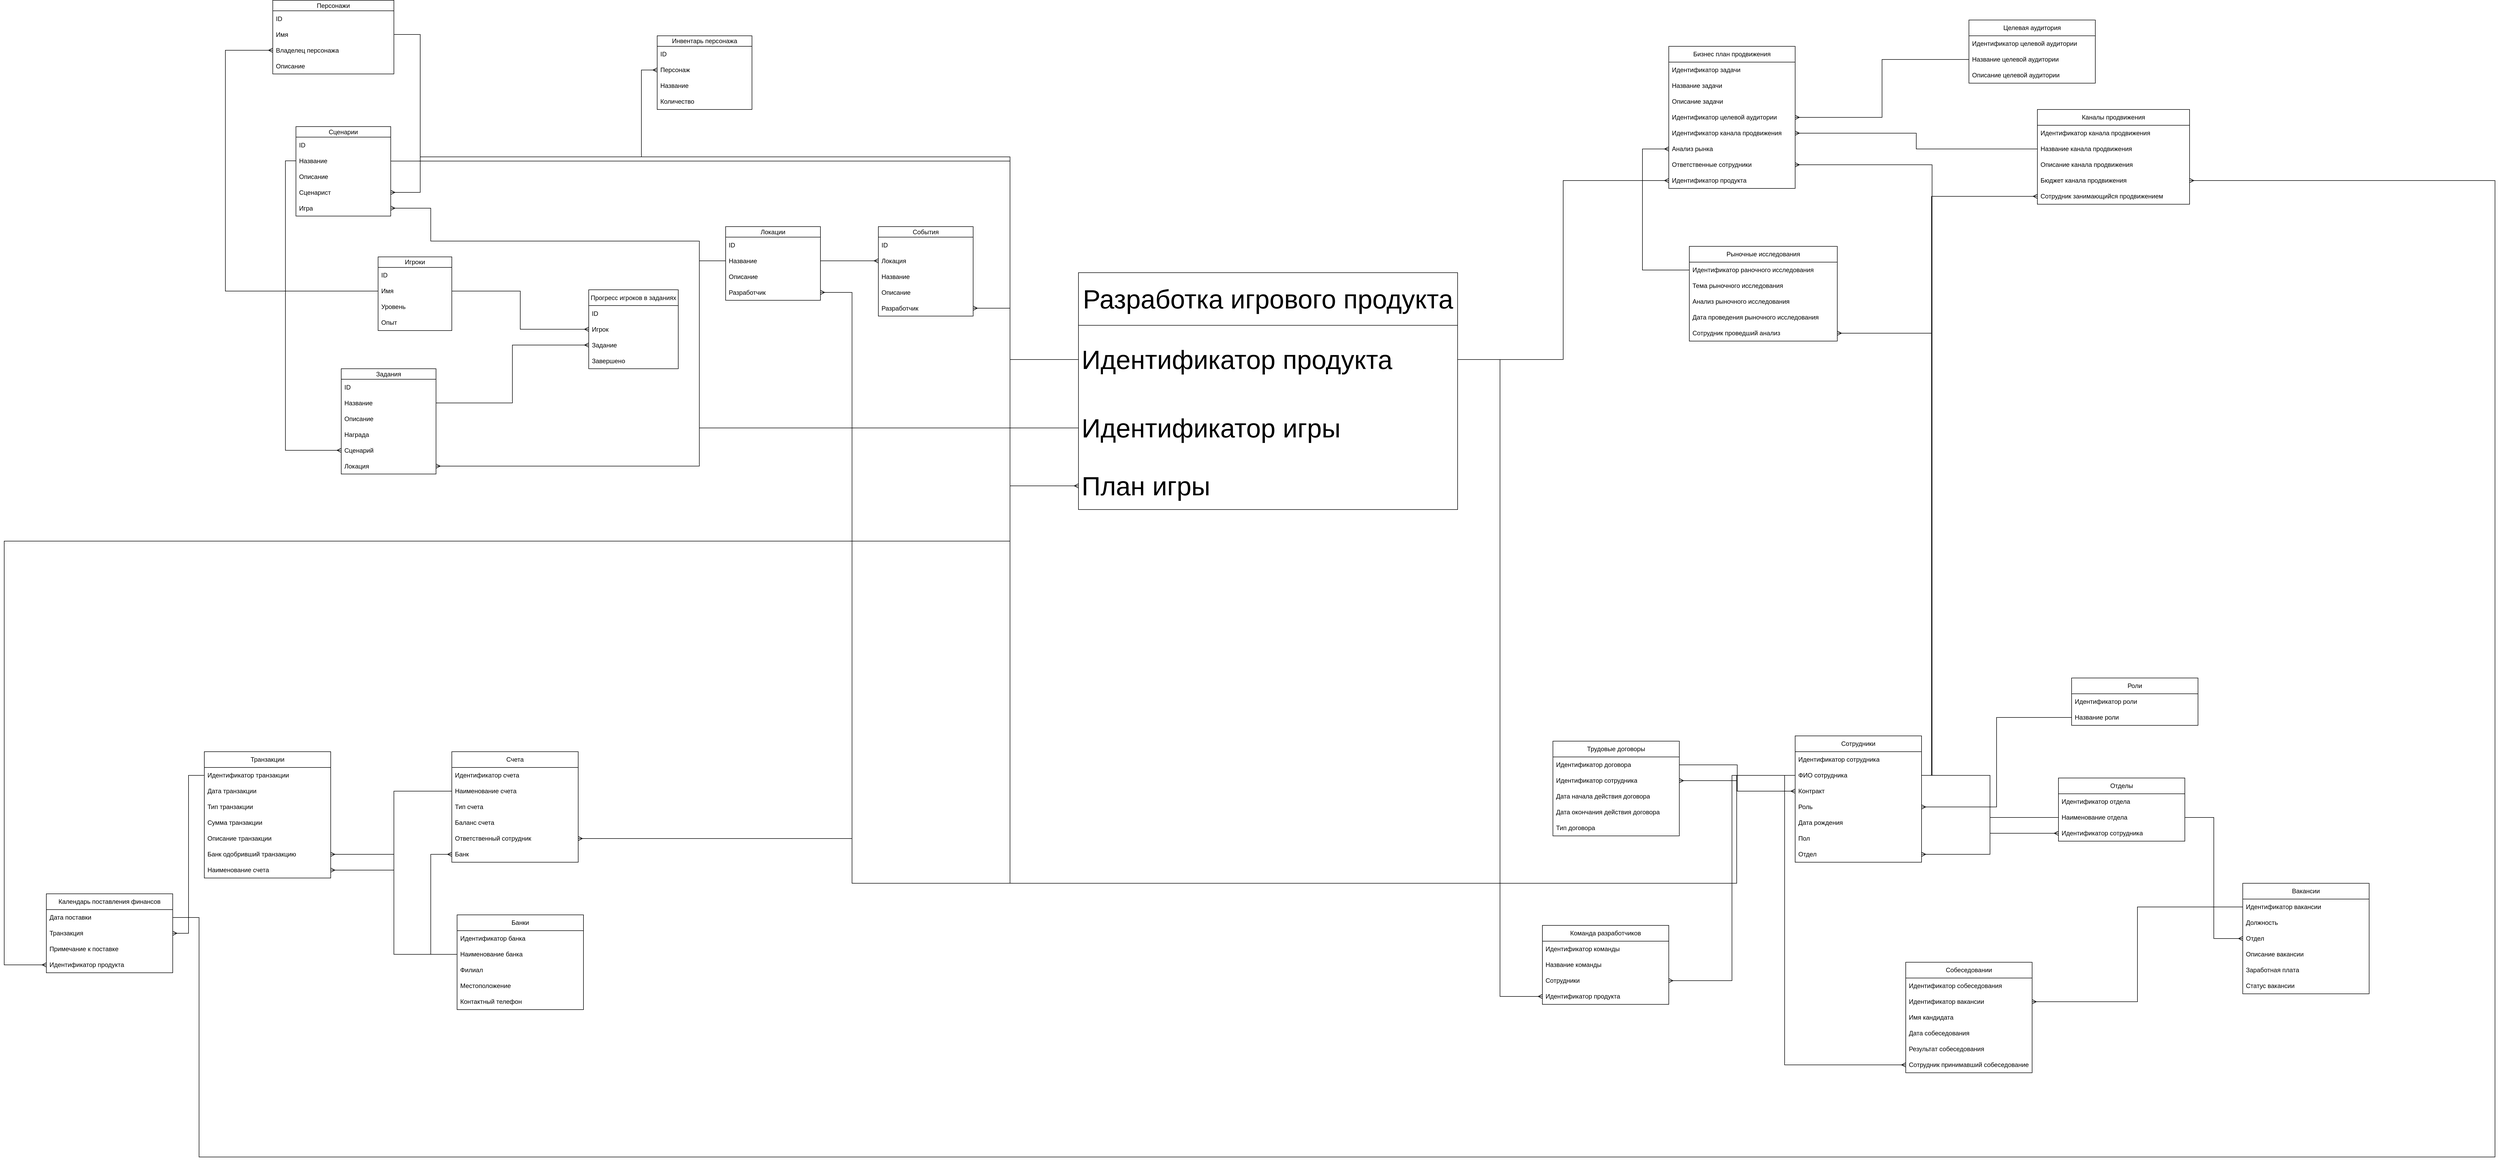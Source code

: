 <mxfile version="22.0.2" type="device">
  <diagram name="Page-1" id="fg_gKyGpMrq1iraQ_4BP">
    <mxGraphModel dx="1673" dy="1105" grid="1" gridSize="10" guides="1" tooltips="1" connect="1" arrows="1" fold="1" page="1" pageScale="1" pageWidth="850" pageHeight="1100" math="0" shadow="0">
      <root>
        <mxCell id="0" />
        <mxCell id="1" parent="0" />
        <mxCell id="jo8jqwtHM3cldZoQnl4T-5" value="Игроки" style="swimlane;fontStyle=0;childLayout=stackLayout;horizontal=1;startSize=20;horizontalStack=0;resizeParent=1;resizeParentMax=0;resizeLast=0;collapsible=1;marginBottom=0;whiteSpace=wrap;html=1;" parent="1" vertex="1">
          <mxGeometry x="300" y="580" width="140" height="140" as="geometry" />
        </mxCell>
        <mxCell id="jo8jqwtHM3cldZoQnl4T-6" value="ID" style="text;strokeColor=none;fillColor=none;align=left;verticalAlign=middle;spacingLeft=4;spacingRight=4;overflow=hidden;points=[[0,0.5],[1,0.5]];portConstraint=eastwest;rotatable=0;whiteSpace=wrap;html=1;" parent="jo8jqwtHM3cldZoQnl4T-5" vertex="1">
          <mxGeometry y="20" width="140" height="30" as="geometry" />
        </mxCell>
        <mxCell id="jo8jqwtHM3cldZoQnl4T-7" value="Имя" style="text;strokeColor=none;fillColor=none;align=left;verticalAlign=middle;spacingLeft=4;spacingRight=4;overflow=hidden;points=[[0,0.5],[1,0.5]];portConstraint=eastwest;rotatable=0;whiteSpace=wrap;html=1;" parent="jo8jqwtHM3cldZoQnl4T-5" vertex="1">
          <mxGeometry y="50" width="140" height="30" as="geometry" />
        </mxCell>
        <mxCell id="jo8jqwtHM3cldZoQnl4T-8" value="Уровень" style="text;strokeColor=none;fillColor=none;align=left;verticalAlign=middle;spacingLeft=4;spacingRight=4;overflow=hidden;points=[[0,0.5],[1,0.5]];portConstraint=eastwest;rotatable=0;whiteSpace=wrap;html=1;" parent="jo8jqwtHM3cldZoQnl4T-5" vertex="1">
          <mxGeometry y="80" width="140" height="30" as="geometry" />
        </mxCell>
        <mxCell id="jo8jqwtHM3cldZoQnl4T-9" value="Опыт" style="text;strokeColor=none;fillColor=none;align=left;verticalAlign=middle;spacingLeft=4;spacingRight=4;overflow=hidden;points=[[0,0.5],[1,0.5]];portConstraint=eastwest;rotatable=0;whiteSpace=wrap;html=1;" parent="jo8jqwtHM3cldZoQnl4T-5" vertex="1">
          <mxGeometry y="110" width="140" height="30" as="geometry" />
        </mxCell>
        <mxCell id="jo8jqwtHM3cldZoQnl4T-10" value="Персонажи" style="swimlane;fontStyle=0;childLayout=stackLayout;horizontal=1;startSize=20;horizontalStack=0;resizeParent=1;resizeParentMax=0;resizeLast=0;collapsible=1;marginBottom=0;whiteSpace=wrap;html=1;" parent="1" vertex="1">
          <mxGeometry x="100" y="92.5" width="230" height="140" as="geometry" />
        </mxCell>
        <mxCell id="jo8jqwtHM3cldZoQnl4T-11" value="ID" style="text;strokeColor=none;fillColor=none;align=left;verticalAlign=middle;spacingLeft=4;spacingRight=4;overflow=hidden;points=[[0,0.5],[1,0.5]];portConstraint=eastwest;rotatable=0;whiteSpace=wrap;html=1;" parent="jo8jqwtHM3cldZoQnl4T-10" vertex="1">
          <mxGeometry y="20" width="230" height="30" as="geometry" />
        </mxCell>
        <mxCell id="jo8jqwtHM3cldZoQnl4T-12" value="Имя" style="text;strokeColor=none;fillColor=none;align=left;verticalAlign=middle;spacingLeft=4;spacingRight=4;overflow=hidden;points=[[0,0.5],[1,0.5]];portConstraint=eastwest;rotatable=0;whiteSpace=wrap;html=1;" parent="jo8jqwtHM3cldZoQnl4T-10" vertex="1">
          <mxGeometry y="50" width="230" height="30" as="geometry" />
        </mxCell>
        <mxCell id="jo8jqwtHM3cldZoQnl4T-13" value="Владелец персонажа" style="text;strokeColor=none;fillColor=none;align=left;verticalAlign=middle;spacingLeft=4;spacingRight=4;overflow=hidden;points=[[0,0.5],[1,0.5]];portConstraint=eastwest;rotatable=0;whiteSpace=wrap;html=1;" parent="jo8jqwtHM3cldZoQnl4T-10" vertex="1">
          <mxGeometry y="80" width="230" height="30" as="geometry" />
        </mxCell>
        <mxCell id="jo8jqwtHM3cldZoQnl4T-14" value="Описание" style="text;strokeColor=none;fillColor=none;align=left;verticalAlign=middle;spacingLeft=4;spacingRight=4;overflow=hidden;points=[[0,0.5],[1,0.5]];portConstraint=eastwest;rotatable=0;whiteSpace=wrap;html=1;" parent="jo8jqwtHM3cldZoQnl4T-10" vertex="1">
          <mxGeometry y="110" width="230" height="30" as="geometry" />
        </mxCell>
        <mxCell id="jo8jqwtHM3cldZoQnl4T-15" value="Сценарии" style="swimlane;fontStyle=0;childLayout=stackLayout;horizontal=1;startSize=20;horizontalStack=0;resizeParent=1;resizeParentMax=0;resizeLast=0;collapsible=1;marginBottom=0;whiteSpace=wrap;html=1;" parent="1" vertex="1">
          <mxGeometry x="144" y="332.5" width="180" height="170" as="geometry" />
        </mxCell>
        <mxCell id="jo8jqwtHM3cldZoQnl4T-16" value="ID" style="text;strokeColor=none;fillColor=none;align=left;verticalAlign=middle;spacingLeft=4;spacingRight=4;overflow=hidden;points=[[0,0.5],[1,0.5]];portConstraint=eastwest;rotatable=0;whiteSpace=wrap;html=1;" parent="jo8jqwtHM3cldZoQnl4T-15" vertex="1">
          <mxGeometry y="20" width="180" height="30" as="geometry" />
        </mxCell>
        <mxCell id="jo8jqwtHM3cldZoQnl4T-17" value="Название" style="text;strokeColor=none;fillColor=none;align=left;verticalAlign=middle;spacingLeft=4;spacingRight=4;overflow=hidden;points=[[0,0.5],[1,0.5]];portConstraint=eastwest;rotatable=0;whiteSpace=wrap;html=1;" parent="jo8jqwtHM3cldZoQnl4T-15" vertex="1">
          <mxGeometry y="50" width="180" height="30" as="geometry" />
        </mxCell>
        <mxCell id="jo8jqwtHM3cldZoQnl4T-18" value="Описание" style="text;strokeColor=none;fillColor=none;align=left;verticalAlign=middle;spacingLeft=4;spacingRight=4;overflow=hidden;points=[[0,0.5],[1,0.5]];portConstraint=eastwest;rotatable=0;whiteSpace=wrap;html=1;" parent="jo8jqwtHM3cldZoQnl4T-15" vertex="1">
          <mxGeometry y="80" width="180" height="30" as="geometry" />
        </mxCell>
        <mxCell id="jo8jqwtHM3cldZoQnl4T-196" value="Сценарист" style="text;strokeColor=none;fillColor=none;align=left;verticalAlign=middle;spacingLeft=4;spacingRight=4;overflow=hidden;points=[[0,0.5],[1,0.5]];portConstraint=eastwest;rotatable=0;whiteSpace=wrap;html=1;" parent="jo8jqwtHM3cldZoQnl4T-15" vertex="1">
          <mxGeometry y="110" width="180" height="30" as="geometry" />
        </mxCell>
        <mxCell id="jo8jqwtHM3cldZoQnl4T-202" value="Игра" style="text;strokeColor=none;fillColor=none;align=left;verticalAlign=middle;spacingLeft=4;spacingRight=4;overflow=hidden;points=[[0,0.5],[1,0.5]];portConstraint=eastwest;rotatable=0;whiteSpace=wrap;html=1;" parent="jo8jqwtHM3cldZoQnl4T-15" vertex="1">
          <mxGeometry y="140" width="180" height="30" as="geometry" />
        </mxCell>
        <mxCell id="jo8jqwtHM3cldZoQnl4T-28" value="События" style="swimlane;fontStyle=0;childLayout=stackLayout;horizontal=1;startSize=20;horizontalStack=0;resizeParent=1;resizeParentMax=0;resizeLast=0;collapsible=1;marginBottom=0;whiteSpace=wrap;html=1;strokeColor=default;rounded=0;shadow=0;glass=0;gradientColor=none;swimlaneFillColor=none;" parent="1" vertex="1">
          <mxGeometry x="1250" y="522.5" width="180" height="170" as="geometry">
            <mxRectangle x="630" y="585" width="90" height="30" as="alternateBounds" />
          </mxGeometry>
        </mxCell>
        <mxCell id="jo8jqwtHM3cldZoQnl4T-29" value="ID" style="text;strokeColor=none;fillColor=none;align=left;verticalAlign=middle;spacingLeft=4;spacingRight=4;overflow=hidden;points=[[0,0.5],[1,0.5]];portConstraint=eastwest;rotatable=0;whiteSpace=wrap;html=1;" parent="jo8jqwtHM3cldZoQnl4T-28" vertex="1">
          <mxGeometry y="20" width="180" height="30" as="geometry" />
        </mxCell>
        <mxCell id="jo8jqwtHM3cldZoQnl4T-30" value="Локация" style="text;strokeColor=none;fillColor=none;align=left;verticalAlign=middle;spacingLeft=4;spacingRight=4;overflow=hidden;points=[[0,0.5],[1,0.5]];portConstraint=eastwest;rotatable=0;whiteSpace=wrap;html=1;" parent="jo8jqwtHM3cldZoQnl4T-28" vertex="1">
          <mxGeometry y="50" width="180" height="30" as="geometry" />
        </mxCell>
        <mxCell id="jo8jqwtHM3cldZoQnl4T-31" value="Название" style="text;strokeColor=none;fillColor=none;align=left;verticalAlign=middle;spacingLeft=4;spacingRight=4;overflow=hidden;points=[[0,0.5],[1,0.5]];portConstraint=eastwest;rotatable=0;whiteSpace=wrap;html=1;" parent="jo8jqwtHM3cldZoQnl4T-28" vertex="1">
          <mxGeometry y="80" width="180" height="30" as="geometry" />
        </mxCell>
        <mxCell id="jo8jqwtHM3cldZoQnl4T-32" value="Описание" style="text;strokeColor=none;fillColor=none;align=left;verticalAlign=middle;spacingLeft=4;spacingRight=4;overflow=hidden;points=[[0,0.5],[1,0.5]];portConstraint=eastwest;rotatable=0;whiteSpace=wrap;html=1;" parent="jo8jqwtHM3cldZoQnl4T-28" vertex="1">
          <mxGeometry y="110" width="180" height="30" as="geometry" />
        </mxCell>
        <mxCell id="jo8jqwtHM3cldZoQnl4T-198" value="Разработчик" style="text;strokeColor=none;fillColor=none;align=left;verticalAlign=middle;spacingLeft=4;spacingRight=4;overflow=hidden;points=[[0,0.5],[1,0.5]];portConstraint=eastwest;rotatable=0;whiteSpace=wrap;html=1;" parent="jo8jqwtHM3cldZoQnl4T-28" vertex="1">
          <mxGeometry y="140" width="180" height="30" as="geometry" />
        </mxCell>
        <mxCell id="jo8jqwtHM3cldZoQnl4T-33" value="Локации" style="swimlane;fontStyle=0;childLayout=stackLayout;horizontal=1;startSize=20;horizontalStack=0;resizeParent=1;resizeParentMax=0;resizeLast=0;collapsible=1;marginBottom=0;whiteSpace=wrap;html=1;" parent="1" vertex="1">
          <mxGeometry x="960" y="522.5" width="180" height="140" as="geometry" />
        </mxCell>
        <mxCell id="jo8jqwtHM3cldZoQnl4T-34" value="ID" style="text;strokeColor=none;fillColor=none;align=left;verticalAlign=middle;spacingLeft=4;spacingRight=4;overflow=hidden;points=[[0,0.5],[1,0.5]];portConstraint=eastwest;rotatable=0;whiteSpace=wrap;html=1;" parent="jo8jqwtHM3cldZoQnl4T-33" vertex="1">
          <mxGeometry y="20" width="180" height="30" as="geometry" />
        </mxCell>
        <mxCell id="jo8jqwtHM3cldZoQnl4T-35" value="Название" style="text;strokeColor=none;fillColor=none;align=left;verticalAlign=middle;spacingLeft=4;spacingRight=4;overflow=hidden;points=[[0,0.5],[1,0.5]];portConstraint=eastwest;rotatable=0;whiteSpace=wrap;html=1;" parent="jo8jqwtHM3cldZoQnl4T-33" vertex="1">
          <mxGeometry y="50" width="180" height="30" as="geometry" />
        </mxCell>
        <mxCell id="jo8jqwtHM3cldZoQnl4T-36" value="Описание" style="text;strokeColor=none;fillColor=none;align=left;verticalAlign=middle;spacingLeft=4;spacingRight=4;overflow=hidden;points=[[0,0.5],[1,0.5]];portConstraint=eastwest;rotatable=0;whiteSpace=wrap;html=1;" parent="jo8jqwtHM3cldZoQnl4T-33" vertex="1">
          <mxGeometry y="80" width="180" height="30" as="geometry" />
        </mxCell>
        <mxCell id="jo8jqwtHM3cldZoQnl4T-197" value="Разработчик" style="text;strokeColor=none;fillColor=none;align=left;verticalAlign=middle;spacingLeft=4;spacingRight=4;overflow=hidden;points=[[0,0.5],[1,0.5]];portConstraint=eastwest;rotatable=0;whiteSpace=wrap;html=1;" parent="jo8jqwtHM3cldZoQnl4T-33" vertex="1">
          <mxGeometry y="110" width="180" height="30" as="geometry" />
        </mxCell>
        <mxCell id="jo8jqwtHM3cldZoQnl4T-37" value="Прогресс игроков в заданиях" style="swimlane;fontStyle=0;childLayout=stackLayout;horizontal=1;startSize=30;horizontalStack=0;resizeParent=1;resizeParentMax=0;resizeLast=0;collapsible=1;marginBottom=0;whiteSpace=wrap;html=1;" parent="1" vertex="1">
          <mxGeometry x="700" y="642.5" width="170" height="150" as="geometry" />
        </mxCell>
        <mxCell id="jo8jqwtHM3cldZoQnl4T-38" value="ID" style="text;strokeColor=none;fillColor=none;align=left;verticalAlign=middle;spacingLeft=4;spacingRight=4;overflow=hidden;points=[[0,0.5],[1,0.5]];portConstraint=eastwest;rotatable=0;whiteSpace=wrap;html=1;" parent="jo8jqwtHM3cldZoQnl4T-37" vertex="1">
          <mxGeometry y="30" width="170" height="30" as="geometry" />
        </mxCell>
        <mxCell id="jo8jqwtHM3cldZoQnl4T-39" value="Игрок" style="text;strokeColor=none;fillColor=none;align=left;verticalAlign=middle;spacingLeft=4;spacingRight=4;overflow=hidden;points=[[0,0.5],[1,0.5]];portConstraint=eastwest;rotatable=0;whiteSpace=wrap;html=1;" parent="jo8jqwtHM3cldZoQnl4T-37" vertex="1">
          <mxGeometry y="60" width="170" height="30" as="geometry" />
        </mxCell>
        <mxCell id="jo8jqwtHM3cldZoQnl4T-40" value="Задание" style="text;strokeColor=none;fillColor=none;align=left;verticalAlign=middle;spacingLeft=4;spacingRight=4;overflow=hidden;points=[[0,0.5],[1,0.5]];portConstraint=eastwest;rotatable=0;whiteSpace=wrap;html=1;" parent="jo8jqwtHM3cldZoQnl4T-37" vertex="1">
          <mxGeometry y="90" width="170" height="30" as="geometry" />
        </mxCell>
        <mxCell id="jo8jqwtHM3cldZoQnl4T-41" value="Завершено" style="text;strokeColor=none;fillColor=none;align=left;verticalAlign=middle;spacingLeft=4;spacingRight=4;overflow=hidden;points=[[0,0.5],[1,0.5]];portConstraint=eastwest;rotatable=0;whiteSpace=wrap;html=1;" parent="jo8jqwtHM3cldZoQnl4T-37" vertex="1">
          <mxGeometry y="120" width="170" height="30" as="geometry" />
        </mxCell>
        <mxCell id="jo8jqwtHM3cldZoQnl4T-42" value="Задания" style="swimlane;fontStyle=0;childLayout=stackLayout;horizontal=1;startSize=20;horizontalStack=0;resizeParent=1;resizeParentMax=0;resizeLast=0;collapsible=1;marginBottom=0;whiteSpace=wrap;html=1;" parent="1" vertex="1">
          <mxGeometry x="230" y="792.5" width="180" height="200" as="geometry" />
        </mxCell>
        <mxCell id="jo8jqwtHM3cldZoQnl4T-43" value="ID" style="text;strokeColor=none;fillColor=none;align=left;verticalAlign=middle;spacingLeft=4;spacingRight=4;overflow=hidden;points=[[0,0.5],[1,0.5]];portConstraint=eastwest;rotatable=0;whiteSpace=wrap;html=1;" parent="jo8jqwtHM3cldZoQnl4T-42" vertex="1">
          <mxGeometry y="20" width="180" height="30" as="geometry" />
        </mxCell>
        <mxCell id="jo8jqwtHM3cldZoQnl4T-44" value="Название" style="text;strokeColor=none;fillColor=none;align=left;verticalAlign=middle;spacingLeft=4;spacingRight=4;overflow=hidden;points=[[0,0.5],[1,0.5]];portConstraint=eastwest;rotatable=0;whiteSpace=wrap;html=1;" parent="jo8jqwtHM3cldZoQnl4T-42" vertex="1">
          <mxGeometry y="50" width="180" height="30" as="geometry" />
        </mxCell>
        <mxCell id="jo8jqwtHM3cldZoQnl4T-45" value="Описание" style="text;strokeColor=none;fillColor=none;align=left;verticalAlign=middle;spacingLeft=4;spacingRight=4;overflow=hidden;points=[[0,0.5],[1,0.5]];portConstraint=eastwest;rotatable=0;whiteSpace=wrap;html=1;" parent="jo8jqwtHM3cldZoQnl4T-42" vertex="1">
          <mxGeometry y="80" width="180" height="30" as="geometry" />
        </mxCell>
        <mxCell id="jo8jqwtHM3cldZoQnl4T-46" value="Награда" style="text;strokeColor=none;fillColor=none;align=left;verticalAlign=middle;spacingLeft=4;spacingRight=4;overflow=hidden;points=[[0,0.5],[1,0.5]];portConstraint=eastwest;rotatable=0;whiteSpace=wrap;html=1;" parent="jo8jqwtHM3cldZoQnl4T-42" vertex="1">
          <mxGeometry y="110" width="180" height="30" as="geometry" />
        </mxCell>
        <mxCell id="jo8jqwtHM3cldZoQnl4T-47" value="Сценарий" style="text;strokeColor=none;fillColor=none;align=left;verticalAlign=middle;spacingLeft=4;spacingRight=4;overflow=hidden;points=[[0,0.5],[1,0.5]];portConstraint=eastwest;rotatable=0;whiteSpace=wrap;html=1;" parent="jo8jqwtHM3cldZoQnl4T-42" vertex="1">
          <mxGeometry y="140" width="180" height="30" as="geometry" />
        </mxCell>
        <mxCell id="jo8jqwtHM3cldZoQnl4T-48" value="Локация" style="text;strokeColor=none;fillColor=none;align=left;verticalAlign=middle;spacingLeft=4;spacingRight=4;overflow=hidden;points=[[0,0.5],[1,0.5]];portConstraint=eastwest;rotatable=0;whiteSpace=wrap;html=1;" parent="jo8jqwtHM3cldZoQnl4T-42" vertex="1">
          <mxGeometry y="170" width="180" height="30" as="geometry" />
        </mxCell>
        <mxCell id="jo8jqwtHM3cldZoQnl4T-49" value="Инвентарь персонажа" style="swimlane;fontStyle=0;childLayout=stackLayout;horizontal=1;startSize=20;horizontalStack=0;resizeParent=1;resizeParentMax=0;resizeLast=0;collapsible=1;marginBottom=0;whiteSpace=wrap;html=1;" parent="1" vertex="1">
          <mxGeometry x="830" y="160" width="180" height="140" as="geometry" />
        </mxCell>
        <mxCell id="jo8jqwtHM3cldZoQnl4T-50" value="ID" style="text;strokeColor=none;fillColor=none;align=left;verticalAlign=middle;spacingLeft=4;spacingRight=4;overflow=hidden;points=[[0,0.5],[1,0.5]];portConstraint=eastwest;rotatable=0;whiteSpace=wrap;html=1;" parent="jo8jqwtHM3cldZoQnl4T-49" vertex="1">
          <mxGeometry y="20" width="180" height="30" as="geometry" />
        </mxCell>
        <mxCell id="jo8jqwtHM3cldZoQnl4T-51" value="Персонаж" style="text;strokeColor=none;fillColor=none;align=left;verticalAlign=middle;spacingLeft=4;spacingRight=4;overflow=hidden;points=[[0,0.5],[1,0.5]];portConstraint=eastwest;rotatable=0;whiteSpace=wrap;html=1;" parent="jo8jqwtHM3cldZoQnl4T-49" vertex="1">
          <mxGeometry y="50" width="180" height="30" as="geometry" />
        </mxCell>
        <mxCell id="jo8jqwtHM3cldZoQnl4T-52" value="Название" style="text;strokeColor=none;fillColor=none;align=left;verticalAlign=middle;spacingLeft=4;spacingRight=4;overflow=hidden;points=[[0,0.5],[1,0.5]];portConstraint=eastwest;rotatable=0;whiteSpace=wrap;html=1;" parent="jo8jqwtHM3cldZoQnl4T-49" vertex="1">
          <mxGeometry y="80" width="180" height="30" as="geometry" />
        </mxCell>
        <mxCell id="jo8jqwtHM3cldZoQnl4T-53" value="Количество" style="text;strokeColor=none;fillColor=none;align=left;verticalAlign=middle;spacingLeft=4;spacingRight=4;overflow=hidden;points=[[0,0.5],[1,0.5]];portConstraint=eastwest;rotatable=0;whiteSpace=wrap;html=1;" parent="jo8jqwtHM3cldZoQnl4T-49" vertex="1">
          <mxGeometry y="110" width="180" height="30" as="geometry" />
        </mxCell>
        <mxCell id="jo8jqwtHM3cldZoQnl4T-57" style="edgeStyle=orthogonalEdgeStyle;rounded=0;orthogonalLoop=1;jettySize=auto;html=1;entryX=1;entryY=0.5;entryDx=0;entryDy=0;startArrow=ERmany;startFill=0;endArrow=none;endFill=0;" parent="1" source="jo8jqwtHM3cldZoQnl4T-39" target="jo8jqwtHM3cldZoQnl4T-7" edge="1">
          <mxGeometry relative="1" as="geometry" />
        </mxCell>
        <mxCell id="jo8jqwtHM3cldZoQnl4T-58" style="edgeStyle=orthogonalEdgeStyle;rounded=0;orthogonalLoop=1;jettySize=auto;html=1;entryX=1;entryY=0.5;entryDx=0;entryDy=0;startArrow=ERmany;startFill=0;endArrow=none;endFill=0;" parent="1" source="jo8jqwtHM3cldZoQnl4T-40" target="jo8jqwtHM3cldZoQnl4T-44" edge="1">
          <mxGeometry relative="1" as="geometry" />
        </mxCell>
        <mxCell id="jo8jqwtHM3cldZoQnl4T-59" style="edgeStyle=orthogonalEdgeStyle;rounded=0;orthogonalLoop=1;jettySize=auto;html=1;entryX=1;entryY=0.5;entryDx=0;entryDy=0;startArrow=ERmany;startFill=0;endArrow=none;endFill=0;" parent="1" source="jo8jqwtHM3cldZoQnl4T-30" target="jo8jqwtHM3cldZoQnl4T-35" edge="1">
          <mxGeometry relative="1" as="geometry" />
        </mxCell>
        <mxCell id="jo8jqwtHM3cldZoQnl4T-61" style="edgeStyle=orthogonalEdgeStyle;rounded=0;orthogonalLoop=1;jettySize=auto;html=1;entryX=0;entryY=0.5;entryDx=0;entryDy=0;startArrow=ERmany;startFill=0;endArrow=none;endFill=0;" parent="1" source="jo8jqwtHM3cldZoQnl4T-47" target="jo8jqwtHM3cldZoQnl4T-17" edge="1">
          <mxGeometry relative="1" as="geometry" />
        </mxCell>
        <mxCell id="jo8jqwtHM3cldZoQnl4T-62" style="edgeStyle=orthogonalEdgeStyle;rounded=0;orthogonalLoop=1;jettySize=auto;html=1;entryX=0;entryY=0.5;entryDx=0;entryDy=0;startArrow=ERmany;startFill=0;endArrow=none;endFill=0;" parent="1" source="jo8jqwtHM3cldZoQnl4T-48" target="jo8jqwtHM3cldZoQnl4T-35" edge="1">
          <mxGeometry relative="1" as="geometry">
            <Array as="points">
              <mxPoint x="910" y="978" />
              <mxPoint x="910" y="588" />
            </Array>
          </mxGeometry>
        </mxCell>
        <mxCell id="jo8jqwtHM3cldZoQnl4T-64" value="Бизнес план продвижения" style="swimlane;fontStyle=0;childLayout=stackLayout;horizontal=1;startSize=30;horizontalStack=0;resizeParent=1;resizeParentMax=0;resizeLast=0;collapsible=1;marginBottom=0;whiteSpace=wrap;html=1;" parent="1" vertex="1">
          <mxGeometry x="2751" y="180" width="240" height="270" as="geometry" />
        </mxCell>
        <mxCell id="jo8jqwtHM3cldZoQnl4T-65" value="Идентификатор задачи" style="text;strokeColor=none;fillColor=none;align=left;verticalAlign=middle;spacingLeft=4;spacingRight=4;overflow=hidden;points=[[0,0.5],[1,0.5]];portConstraint=eastwest;rotatable=0;whiteSpace=wrap;html=1;" parent="jo8jqwtHM3cldZoQnl4T-64" vertex="1">
          <mxGeometry y="30" width="240" height="30" as="geometry" />
        </mxCell>
        <mxCell id="jo8jqwtHM3cldZoQnl4T-66" value="Название задачи" style="text;strokeColor=none;fillColor=none;align=left;verticalAlign=middle;spacingLeft=4;spacingRight=4;overflow=hidden;points=[[0,0.5],[1,0.5]];portConstraint=eastwest;rotatable=0;whiteSpace=wrap;html=1;" parent="jo8jqwtHM3cldZoQnl4T-64" vertex="1">
          <mxGeometry y="60" width="240" height="30" as="geometry" />
        </mxCell>
        <mxCell id="jo8jqwtHM3cldZoQnl4T-67" value="Описание задачи" style="text;strokeColor=none;fillColor=none;align=left;verticalAlign=middle;spacingLeft=4;spacingRight=4;overflow=hidden;points=[[0,0.5],[1,0.5]];portConstraint=eastwest;rotatable=0;whiteSpace=wrap;html=1;" parent="jo8jqwtHM3cldZoQnl4T-64" vertex="1">
          <mxGeometry y="90" width="240" height="30" as="geometry" />
        </mxCell>
        <mxCell id="jo8jqwtHM3cldZoQnl4T-68" value="Идентификатор целевой аудитории" style="text;strokeColor=none;fillColor=none;align=left;verticalAlign=middle;spacingLeft=4;spacingRight=4;overflow=hidden;points=[[0,0.5],[1,0.5]];portConstraint=eastwest;rotatable=0;whiteSpace=wrap;html=1;" parent="jo8jqwtHM3cldZoQnl4T-64" vertex="1">
          <mxGeometry y="120" width="240" height="30" as="geometry" />
        </mxCell>
        <mxCell id="jo8jqwtHM3cldZoQnl4T-69" value="Идентификатор канала продвижения" style="text;strokeColor=none;fillColor=none;align=left;verticalAlign=middle;spacingLeft=4;spacingRight=4;overflow=hidden;points=[[0,0.5],[1,0.5]];portConstraint=eastwest;rotatable=0;whiteSpace=wrap;html=1;" parent="jo8jqwtHM3cldZoQnl4T-64" vertex="1">
          <mxGeometry y="150" width="240" height="30" as="geometry" />
        </mxCell>
        <mxCell id="jo8jqwtHM3cldZoQnl4T-70" value="Анализ рынка" style="text;strokeColor=none;fillColor=none;align=left;verticalAlign=middle;spacingLeft=4;spacingRight=4;overflow=hidden;points=[[0,0.5],[1,0.5]];portConstraint=eastwest;rotatable=0;whiteSpace=wrap;html=1;" parent="jo8jqwtHM3cldZoQnl4T-64" vertex="1">
          <mxGeometry y="180" width="240" height="30" as="geometry" />
        </mxCell>
        <mxCell id="jo8jqwtHM3cldZoQnl4T-71" value="Ответственные сотрудники" style="text;strokeColor=none;fillColor=none;align=left;verticalAlign=middle;spacingLeft=4;spacingRight=4;overflow=hidden;points=[[0,0.5],[1,0.5]];portConstraint=eastwest;rotatable=0;whiteSpace=wrap;html=1;" parent="jo8jqwtHM3cldZoQnl4T-64" vertex="1">
          <mxGeometry y="210" width="240" height="30" as="geometry" />
        </mxCell>
        <mxCell id="qIFfw2bvcZUcOR7olCRF-9" value="Идентификатор продукта" style="text;strokeColor=none;fillColor=none;align=left;verticalAlign=middle;spacingLeft=4;spacingRight=4;overflow=hidden;points=[[0,0.5],[1,0.5]];portConstraint=eastwest;rotatable=0;whiteSpace=wrap;html=1;" vertex="1" parent="jo8jqwtHM3cldZoQnl4T-64">
          <mxGeometry y="240" width="240" height="30" as="geometry" />
        </mxCell>
        <mxCell id="jo8jqwtHM3cldZoQnl4T-72" value="Целевая аудитория" style="swimlane;fontStyle=0;childLayout=stackLayout;horizontal=1;startSize=30;horizontalStack=0;resizeParent=1;resizeParentMax=0;resizeLast=0;collapsible=1;marginBottom=0;whiteSpace=wrap;html=1;" parent="1" vertex="1">
          <mxGeometry x="3321" y="130" width="240" height="120" as="geometry" />
        </mxCell>
        <mxCell id="jo8jqwtHM3cldZoQnl4T-73" value="Идентификатор целевой аудитории" style="text;strokeColor=none;fillColor=none;align=left;verticalAlign=middle;spacingLeft=4;spacingRight=4;overflow=hidden;points=[[0,0.5],[1,0.5]];portConstraint=eastwest;rotatable=0;whiteSpace=wrap;html=1;" parent="jo8jqwtHM3cldZoQnl4T-72" vertex="1">
          <mxGeometry y="30" width="240" height="30" as="geometry" />
        </mxCell>
        <mxCell id="jo8jqwtHM3cldZoQnl4T-74" value="Название целевой аудитории" style="text;strokeColor=none;fillColor=none;align=left;verticalAlign=middle;spacingLeft=4;spacingRight=4;overflow=hidden;points=[[0,0.5],[1,0.5]];portConstraint=eastwest;rotatable=0;whiteSpace=wrap;html=1;" parent="jo8jqwtHM3cldZoQnl4T-72" vertex="1">
          <mxGeometry y="60" width="240" height="30" as="geometry" />
        </mxCell>
        <mxCell id="jo8jqwtHM3cldZoQnl4T-75" value="Описание целевой аудитории" style="text;strokeColor=none;fillColor=none;align=left;verticalAlign=middle;spacingLeft=4;spacingRight=4;overflow=hidden;points=[[0,0.5],[1,0.5]];portConstraint=eastwest;rotatable=0;whiteSpace=wrap;html=1;" parent="jo8jqwtHM3cldZoQnl4T-72" vertex="1">
          <mxGeometry y="90" width="240" height="30" as="geometry" />
        </mxCell>
        <mxCell id="jo8jqwtHM3cldZoQnl4T-76" value="Каналы продвижения" style="swimlane;fontStyle=0;childLayout=stackLayout;horizontal=1;startSize=30;horizontalStack=0;resizeParent=1;resizeParentMax=0;resizeLast=0;collapsible=1;marginBottom=0;whiteSpace=wrap;html=1;" parent="1" vertex="1">
          <mxGeometry x="3451" y="300" width="289" height="180" as="geometry" />
        </mxCell>
        <mxCell id="jo8jqwtHM3cldZoQnl4T-77" value="Идентификатор канала продвижения" style="text;strokeColor=none;fillColor=none;align=left;verticalAlign=middle;spacingLeft=4;spacingRight=4;overflow=hidden;points=[[0,0.5],[1,0.5]];portConstraint=eastwest;rotatable=0;whiteSpace=wrap;html=1;" parent="jo8jqwtHM3cldZoQnl4T-76" vertex="1">
          <mxGeometry y="30" width="289" height="30" as="geometry" />
        </mxCell>
        <mxCell id="jo8jqwtHM3cldZoQnl4T-78" value="Название канала продвижения" style="text;strokeColor=none;fillColor=none;align=left;verticalAlign=middle;spacingLeft=4;spacingRight=4;overflow=hidden;points=[[0,0.5],[1,0.5]];portConstraint=eastwest;rotatable=0;whiteSpace=wrap;html=1;" parent="jo8jqwtHM3cldZoQnl4T-76" vertex="1">
          <mxGeometry y="60" width="289" height="30" as="geometry" />
        </mxCell>
        <mxCell id="jo8jqwtHM3cldZoQnl4T-79" value="Описание канала продвижения" style="text;strokeColor=none;fillColor=none;align=left;verticalAlign=middle;spacingLeft=4;spacingRight=4;overflow=hidden;points=[[0,0.5],[1,0.5]];portConstraint=eastwest;rotatable=0;whiteSpace=wrap;html=1;" parent="jo8jqwtHM3cldZoQnl4T-76" vertex="1">
          <mxGeometry y="90" width="289" height="30" as="geometry" />
        </mxCell>
        <mxCell id="jo8jqwtHM3cldZoQnl4T-80" value="Бюджет канала продвижения" style="text;strokeColor=none;fillColor=none;align=left;verticalAlign=middle;spacingLeft=4;spacingRight=4;overflow=hidden;points=[[0,0.5],[1,0.5]];portConstraint=eastwest;rotatable=0;whiteSpace=wrap;html=1;" parent="jo8jqwtHM3cldZoQnl4T-76" vertex="1">
          <mxGeometry y="120" width="289" height="30" as="geometry" />
        </mxCell>
        <mxCell id="jo8jqwtHM3cldZoQnl4T-81" value="Сотрудник занимающийся продвижением" style="text;strokeColor=none;fillColor=none;align=left;verticalAlign=middle;spacingLeft=4;spacingRight=4;overflow=hidden;points=[[0,0.5],[1,0.5]];portConstraint=eastwest;rotatable=0;whiteSpace=wrap;html=1;" parent="jo8jqwtHM3cldZoQnl4T-76" vertex="1">
          <mxGeometry y="150" width="289" height="30" as="geometry" />
        </mxCell>
        <mxCell id="jo8jqwtHM3cldZoQnl4T-82" value="Рыночные исследования" style="swimlane;fontStyle=0;childLayout=stackLayout;horizontal=1;startSize=30;horizontalStack=0;resizeParent=1;resizeParentMax=0;resizeLast=0;collapsible=1;marginBottom=0;whiteSpace=wrap;html=1;" parent="1" vertex="1">
          <mxGeometry x="2790" y="560" width="281" height="180" as="geometry" />
        </mxCell>
        <mxCell id="jo8jqwtHM3cldZoQnl4T-83" value="Идентификатор раночного исследования" style="text;strokeColor=none;fillColor=none;align=left;verticalAlign=middle;spacingLeft=4;spacingRight=4;overflow=hidden;points=[[0,0.5],[1,0.5]];portConstraint=eastwest;rotatable=0;whiteSpace=wrap;html=1;" parent="jo8jqwtHM3cldZoQnl4T-82" vertex="1">
          <mxGeometry y="30" width="281" height="30" as="geometry" />
        </mxCell>
        <mxCell id="jo8jqwtHM3cldZoQnl4T-84" value="Тема рыночного исследования" style="text;strokeColor=none;fillColor=none;align=left;verticalAlign=middle;spacingLeft=4;spacingRight=4;overflow=hidden;points=[[0,0.5],[1,0.5]];portConstraint=eastwest;rotatable=0;whiteSpace=wrap;html=1;" parent="jo8jqwtHM3cldZoQnl4T-82" vertex="1">
          <mxGeometry y="60" width="281" height="30" as="geometry" />
        </mxCell>
        <mxCell id="jo8jqwtHM3cldZoQnl4T-85" value="Анализ рыночного исследования" style="text;strokeColor=none;fillColor=none;align=left;verticalAlign=middle;spacingLeft=4;spacingRight=4;overflow=hidden;points=[[0,0.5],[1,0.5]];portConstraint=eastwest;rotatable=0;whiteSpace=wrap;html=1;" parent="jo8jqwtHM3cldZoQnl4T-82" vertex="1">
          <mxGeometry y="90" width="281" height="30" as="geometry" />
        </mxCell>
        <mxCell id="jo8jqwtHM3cldZoQnl4T-86" value="Дата проведения рыночного исследования" style="text;strokeColor=none;fillColor=none;align=left;verticalAlign=middle;spacingLeft=4;spacingRight=4;overflow=hidden;points=[[0,0.5],[1,0.5]];portConstraint=eastwest;rotatable=0;whiteSpace=wrap;html=1;" parent="jo8jqwtHM3cldZoQnl4T-82" vertex="1">
          <mxGeometry y="120" width="281" height="30" as="geometry" />
        </mxCell>
        <mxCell id="jo8jqwtHM3cldZoQnl4T-87" value="Сотрудник проведший анализ" style="text;strokeColor=none;fillColor=none;align=left;verticalAlign=middle;spacingLeft=4;spacingRight=4;overflow=hidden;points=[[0,0.5],[1,0.5]];portConstraint=eastwest;rotatable=0;whiteSpace=wrap;html=1;" parent="jo8jqwtHM3cldZoQnl4T-82" vertex="1">
          <mxGeometry y="150" width="281" height="30" as="geometry" />
        </mxCell>
        <mxCell id="jo8jqwtHM3cldZoQnl4T-96" value="Счета" style="swimlane;fontStyle=0;childLayout=stackLayout;horizontal=1;startSize=30;horizontalStack=0;resizeParent=1;resizeParentMax=0;resizeLast=0;collapsible=1;marginBottom=0;whiteSpace=wrap;html=1;" parent="1" vertex="1">
          <mxGeometry x="440" y="1520" width="240" height="210" as="geometry" />
        </mxCell>
        <mxCell id="jo8jqwtHM3cldZoQnl4T-97" value="Идентификатор счета" style="text;strokeColor=none;fillColor=none;align=left;verticalAlign=middle;spacingLeft=4;spacingRight=4;overflow=hidden;points=[[0,0.5],[1,0.5]];portConstraint=eastwest;rotatable=0;whiteSpace=wrap;html=1;" parent="jo8jqwtHM3cldZoQnl4T-96" vertex="1">
          <mxGeometry y="30" width="240" height="30" as="geometry" />
        </mxCell>
        <mxCell id="jo8jqwtHM3cldZoQnl4T-98" value="Наименование счета" style="text;strokeColor=none;fillColor=none;align=left;verticalAlign=middle;spacingLeft=4;spacingRight=4;overflow=hidden;points=[[0,0.5],[1,0.5]];portConstraint=eastwest;rotatable=0;whiteSpace=wrap;html=1;" parent="jo8jqwtHM3cldZoQnl4T-96" vertex="1">
          <mxGeometry y="60" width="240" height="30" as="geometry" />
        </mxCell>
        <mxCell id="jo8jqwtHM3cldZoQnl4T-99" value="Тип счета" style="text;strokeColor=none;fillColor=none;align=left;verticalAlign=middle;spacingLeft=4;spacingRight=4;overflow=hidden;points=[[0,0.5],[1,0.5]];portConstraint=eastwest;rotatable=0;whiteSpace=wrap;html=1;" parent="jo8jqwtHM3cldZoQnl4T-96" vertex="1">
          <mxGeometry y="90" width="240" height="30" as="geometry" />
        </mxCell>
        <mxCell id="jo8jqwtHM3cldZoQnl4T-100" value="Баланс счета" style="text;strokeColor=none;fillColor=none;align=left;verticalAlign=middle;spacingLeft=4;spacingRight=4;overflow=hidden;points=[[0,0.5],[1,0.5]];portConstraint=eastwest;rotatable=0;whiteSpace=wrap;html=1;" parent="jo8jqwtHM3cldZoQnl4T-96" vertex="1">
          <mxGeometry y="120" width="240" height="30" as="geometry" />
        </mxCell>
        <mxCell id="jo8jqwtHM3cldZoQnl4T-101" value="Ответственный сотрудник" style="text;strokeColor=none;fillColor=none;align=left;verticalAlign=middle;spacingLeft=4;spacingRight=4;overflow=hidden;points=[[0,0.5],[1,0.5]];portConstraint=eastwest;rotatable=0;whiteSpace=wrap;html=1;" parent="jo8jqwtHM3cldZoQnl4T-96" vertex="1">
          <mxGeometry y="150" width="240" height="30" as="geometry" />
        </mxCell>
        <mxCell id="jo8jqwtHM3cldZoQnl4T-102" value="Банк" style="text;strokeColor=none;fillColor=none;align=left;verticalAlign=middle;spacingLeft=4;spacingRight=4;overflow=hidden;points=[[0,0.5],[1,0.5]];portConstraint=eastwest;rotatable=0;whiteSpace=wrap;html=1;" parent="jo8jqwtHM3cldZoQnl4T-96" vertex="1">
          <mxGeometry y="180" width="240" height="30" as="geometry" />
        </mxCell>
        <mxCell id="jo8jqwtHM3cldZoQnl4T-103" value="Банки" style="swimlane;fontStyle=0;childLayout=stackLayout;horizontal=1;startSize=30;horizontalStack=0;resizeParent=1;resizeParentMax=0;resizeLast=0;collapsible=1;marginBottom=0;whiteSpace=wrap;html=1;" parent="1" vertex="1">
          <mxGeometry x="450" y="1830" width="240" height="180" as="geometry" />
        </mxCell>
        <mxCell id="jo8jqwtHM3cldZoQnl4T-104" value="Идентификатор банка" style="text;strokeColor=none;fillColor=none;align=left;verticalAlign=middle;spacingLeft=4;spacingRight=4;overflow=hidden;points=[[0,0.5],[1,0.5]];portConstraint=eastwest;rotatable=0;whiteSpace=wrap;html=1;" parent="jo8jqwtHM3cldZoQnl4T-103" vertex="1">
          <mxGeometry y="30" width="240" height="30" as="geometry" />
        </mxCell>
        <mxCell id="jo8jqwtHM3cldZoQnl4T-105" value="Наименование банка" style="text;strokeColor=none;fillColor=none;align=left;verticalAlign=middle;spacingLeft=4;spacingRight=4;overflow=hidden;points=[[0,0.5],[1,0.5]];portConstraint=eastwest;rotatable=0;whiteSpace=wrap;html=1;" parent="jo8jqwtHM3cldZoQnl4T-103" vertex="1">
          <mxGeometry y="60" width="240" height="30" as="geometry" />
        </mxCell>
        <mxCell id="jo8jqwtHM3cldZoQnl4T-106" value="Филиал" style="text;strokeColor=none;fillColor=none;align=left;verticalAlign=middle;spacingLeft=4;spacingRight=4;overflow=hidden;points=[[0,0.5],[1,0.5]];portConstraint=eastwest;rotatable=0;whiteSpace=wrap;html=1;" parent="jo8jqwtHM3cldZoQnl4T-103" vertex="1">
          <mxGeometry y="90" width="240" height="30" as="geometry" />
        </mxCell>
        <mxCell id="jo8jqwtHM3cldZoQnl4T-107" value="Местоположение" style="text;strokeColor=none;fillColor=none;align=left;verticalAlign=middle;spacingLeft=4;spacingRight=4;overflow=hidden;points=[[0,0.5],[1,0.5]];portConstraint=eastwest;rotatable=0;whiteSpace=wrap;html=1;" parent="jo8jqwtHM3cldZoQnl4T-103" vertex="1">
          <mxGeometry y="120" width="240" height="30" as="geometry" />
        </mxCell>
        <mxCell id="jo8jqwtHM3cldZoQnl4T-108" value="Контактный телефон" style="text;strokeColor=none;fillColor=none;align=left;verticalAlign=middle;spacingLeft=4;spacingRight=4;overflow=hidden;points=[[0,0.5],[1,0.5]];portConstraint=eastwest;rotatable=0;whiteSpace=wrap;html=1;" parent="jo8jqwtHM3cldZoQnl4T-103" vertex="1">
          <mxGeometry y="150" width="240" height="30" as="geometry" />
        </mxCell>
        <mxCell id="jo8jqwtHM3cldZoQnl4T-109" value="Транзакции" style="swimlane;fontStyle=0;childLayout=stackLayout;horizontal=1;startSize=30;horizontalStack=0;resizeParent=1;resizeParentMax=0;resizeLast=0;collapsible=1;marginBottom=0;whiteSpace=wrap;html=1;" parent="1" vertex="1">
          <mxGeometry x="-30" y="1520" width="240" height="240" as="geometry" />
        </mxCell>
        <mxCell id="jo8jqwtHM3cldZoQnl4T-110" value="Идентификатор транзакции" style="text;strokeColor=none;fillColor=none;align=left;verticalAlign=middle;spacingLeft=4;spacingRight=4;overflow=hidden;points=[[0,0.5],[1,0.5]];portConstraint=eastwest;rotatable=0;whiteSpace=wrap;html=1;" parent="jo8jqwtHM3cldZoQnl4T-109" vertex="1">
          <mxGeometry y="30" width="240" height="30" as="geometry" />
        </mxCell>
        <mxCell id="jo8jqwtHM3cldZoQnl4T-111" value="Дата транзакции" style="text;strokeColor=none;fillColor=none;align=left;verticalAlign=middle;spacingLeft=4;spacingRight=4;overflow=hidden;points=[[0,0.5],[1,0.5]];portConstraint=eastwest;rotatable=0;whiteSpace=wrap;html=1;" parent="jo8jqwtHM3cldZoQnl4T-109" vertex="1">
          <mxGeometry y="60" width="240" height="30" as="geometry" />
        </mxCell>
        <mxCell id="jo8jqwtHM3cldZoQnl4T-112" value="Тип транзакции" style="text;strokeColor=none;fillColor=none;align=left;verticalAlign=middle;spacingLeft=4;spacingRight=4;overflow=hidden;points=[[0,0.5],[1,0.5]];portConstraint=eastwest;rotatable=0;whiteSpace=wrap;html=1;" parent="jo8jqwtHM3cldZoQnl4T-109" vertex="1">
          <mxGeometry y="90" width="240" height="30" as="geometry" />
        </mxCell>
        <mxCell id="jo8jqwtHM3cldZoQnl4T-113" value="Сумма транзакции" style="text;strokeColor=none;fillColor=none;align=left;verticalAlign=middle;spacingLeft=4;spacingRight=4;overflow=hidden;points=[[0,0.5],[1,0.5]];portConstraint=eastwest;rotatable=0;whiteSpace=wrap;html=1;" parent="jo8jqwtHM3cldZoQnl4T-109" vertex="1">
          <mxGeometry y="120" width="240" height="30" as="geometry" />
        </mxCell>
        <mxCell id="jo8jqwtHM3cldZoQnl4T-114" value="Описание транзакции" style="text;strokeColor=none;fillColor=none;align=left;verticalAlign=middle;spacingLeft=4;spacingRight=4;overflow=hidden;points=[[0,0.5],[1,0.5]];portConstraint=eastwest;rotatable=0;whiteSpace=wrap;html=1;" parent="jo8jqwtHM3cldZoQnl4T-109" vertex="1">
          <mxGeometry y="150" width="240" height="30" as="geometry" />
        </mxCell>
        <mxCell id="jo8jqwtHM3cldZoQnl4T-115" value="Банк одобривший транзакцию" style="text;strokeColor=none;fillColor=none;align=left;verticalAlign=middle;spacingLeft=4;spacingRight=4;overflow=hidden;points=[[0,0.5],[1,0.5]];portConstraint=eastwest;rotatable=0;whiteSpace=wrap;html=1;" parent="jo8jqwtHM3cldZoQnl4T-109" vertex="1">
          <mxGeometry y="180" width="240" height="30" as="geometry" />
        </mxCell>
        <mxCell id="jo8jqwtHM3cldZoQnl4T-116" value="Наименование счета" style="text;strokeColor=none;fillColor=none;align=left;verticalAlign=middle;spacingLeft=4;spacingRight=4;overflow=hidden;points=[[0,0.5],[1,0.5]];portConstraint=eastwest;rotatable=0;whiteSpace=wrap;html=1;" parent="jo8jqwtHM3cldZoQnl4T-109" vertex="1">
          <mxGeometry y="210" width="240" height="30" as="geometry" />
        </mxCell>
        <mxCell id="jo8jqwtHM3cldZoQnl4T-117" value="Сотрудники" style="swimlane;fontStyle=0;childLayout=stackLayout;horizontal=1;startSize=30;horizontalStack=0;resizeParent=1;resizeParentMax=0;resizeLast=0;collapsible=1;marginBottom=0;whiteSpace=wrap;html=1;" parent="1" vertex="1">
          <mxGeometry x="2991" y="1490" width="240" height="240" as="geometry" />
        </mxCell>
        <mxCell id="jo8jqwtHM3cldZoQnl4T-118" value="Идентификатор сотрудника" style="text;strokeColor=none;fillColor=none;align=left;verticalAlign=middle;spacingLeft=4;spacingRight=4;overflow=hidden;points=[[0,0.5],[1,0.5]];portConstraint=eastwest;rotatable=0;whiteSpace=wrap;html=1;" parent="jo8jqwtHM3cldZoQnl4T-117" vertex="1">
          <mxGeometry y="30" width="240" height="30" as="geometry" />
        </mxCell>
        <mxCell id="jo8jqwtHM3cldZoQnl4T-119" value="ФИО сотрудника" style="text;strokeColor=none;fillColor=none;align=left;verticalAlign=middle;spacingLeft=4;spacingRight=4;overflow=hidden;points=[[0,0.5],[1,0.5]];portConstraint=eastwest;rotatable=0;whiteSpace=wrap;html=1;" parent="jo8jqwtHM3cldZoQnl4T-117" vertex="1">
          <mxGeometry y="60" width="240" height="30" as="geometry" />
        </mxCell>
        <mxCell id="jo8jqwtHM3cldZoQnl4T-120" value="Контракт" style="text;strokeColor=none;fillColor=none;align=left;verticalAlign=middle;spacingLeft=4;spacingRight=4;overflow=hidden;points=[[0,0.5],[1,0.5]];portConstraint=eastwest;rotatable=0;whiteSpace=wrap;html=1;" parent="jo8jqwtHM3cldZoQnl4T-117" vertex="1">
          <mxGeometry y="90" width="240" height="30" as="geometry" />
        </mxCell>
        <mxCell id="jo8jqwtHM3cldZoQnl4T-121" value="Роль" style="text;strokeColor=none;fillColor=none;align=left;verticalAlign=middle;spacingLeft=4;spacingRight=4;overflow=hidden;points=[[0,0.5],[1,0.5]];portConstraint=eastwest;rotatable=0;whiteSpace=wrap;html=1;" parent="jo8jqwtHM3cldZoQnl4T-117" vertex="1">
          <mxGeometry y="120" width="240" height="30" as="geometry" />
        </mxCell>
        <mxCell id="jo8jqwtHM3cldZoQnl4T-122" value="Дата рождения" style="text;strokeColor=none;fillColor=none;align=left;verticalAlign=middle;spacingLeft=4;spacingRight=4;overflow=hidden;points=[[0,0.5],[1,0.5]];portConstraint=eastwest;rotatable=0;whiteSpace=wrap;html=1;" parent="jo8jqwtHM3cldZoQnl4T-117" vertex="1">
          <mxGeometry y="150" width="240" height="30" as="geometry" />
        </mxCell>
        <mxCell id="jo8jqwtHM3cldZoQnl4T-123" value="Пол" style="text;strokeColor=none;fillColor=none;align=left;verticalAlign=middle;spacingLeft=4;spacingRight=4;overflow=hidden;points=[[0,0.5],[1,0.5]];portConstraint=eastwest;rotatable=0;whiteSpace=wrap;html=1;" parent="jo8jqwtHM3cldZoQnl4T-117" vertex="1">
          <mxGeometry y="180" width="240" height="30" as="geometry" />
        </mxCell>
        <mxCell id="jo8jqwtHM3cldZoQnl4T-124" value="Отдел" style="text;strokeColor=none;fillColor=none;align=left;verticalAlign=middle;spacingLeft=4;spacingRight=4;overflow=hidden;points=[[0,0.5],[1,0.5]];portConstraint=eastwest;rotatable=0;whiteSpace=wrap;html=1;" parent="jo8jqwtHM3cldZoQnl4T-117" vertex="1">
          <mxGeometry y="210" width="240" height="30" as="geometry" />
        </mxCell>
        <mxCell id="jo8jqwtHM3cldZoQnl4T-125" value="Роли" style="swimlane;fontStyle=0;childLayout=stackLayout;horizontal=1;startSize=30;horizontalStack=0;resizeParent=1;resizeParentMax=0;resizeLast=0;collapsible=1;marginBottom=0;whiteSpace=wrap;html=1;" parent="1" vertex="1">
          <mxGeometry x="3516" y="1380" width="240" height="90" as="geometry" />
        </mxCell>
        <mxCell id="jo8jqwtHM3cldZoQnl4T-126" value="Идентификатор роли" style="text;strokeColor=none;fillColor=none;align=left;verticalAlign=middle;spacingLeft=4;spacingRight=4;overflow=hidden;points=[[0,0.5],[1,0.5]];portConstraint=eastwest;rotatable=0;whiteSpace=wrap;html=1;" parent="jo8jqwtHM3cldZoQnl4T-125" vertex="1">
          <mxGeometry y="30" width="240" height="30" as="geometry" />
        </mxCell>
        <mxCell id="jo8jqwtHM3cldZoQnl4T-127" value="Название роли" style="text;strokeColor=none;fillColor=none;align=left;verticalAlign=middle;spacingLeft=4;spacingRight=4;overflow=hidden;points=[[0,0.5],[1,0.5]];portConstraint=eastwest;rotatable=0;whiteSpace=wrap;html=1;" parent="jo8jqwtHM3cldZoQnl4T-125" vertex="1">
          <mxGeometry y="60" width="240" height="30" as="geometry" />
        </mxCell>
        <mxCell id="jo8jqwtHM3cldZoQnl4T-128" value="Отделы" style="swimlane;fontStyle=0;childLayout=stackLayout;horizontal=1;startSize=30;horizontalStack=0;resizeParent=1;resizeParentMax=0;resizeLast=0;collapsible=1;marginBottom=0;whiteSpace=wrap;html=1;" parent="1" vertex="1">
          <mxGeometry x="3491" y="1570" width="240" height="120" as="geometry" />
        </mxCell>
        <mxCell id="jo8jqwtHM3cldZoQnl4T-129" value="Идентификатор отдела" style="text;strokeColor=none;fillColor=none;align=left;verticalAlign=middle;spacingLeft=4;spacingRight=4;overflow=hidden;points=[[0,0.5],[1,0.5]];portConstraint=eastwest;rotatable=0;whiteSpace=wrap;html=1;" parent="jo8jqwtHM3cldZoQnl4T-128" vertex="1">
          <mxGeometry y="30" width="240" height="30" as="geometry" />
        </mxCell>
        <mxCell id="jo8jqwtHM3cldZoQnl4T-130" value="Наименование отдела" style="text;strokeColor=none;fillColor=none;align=left;verticalAlign=middle;spacingLeft=4;spacingRight=4;overflow=hidden;points=[[0,0.5],[1,0.5]];portConstraint=eastwest;rotatable=0;whiteSpace=wrap;html=1;" parent="jo8jqwtHM3cldZoQnl4T-128" vertex="1">
          <mxGeometry y="60" width="240" height="30" as="geometry" />
        </mxCell>
        <mxCell id="jo8jqwtHM3cldZoQnl4T-131" value="Идентификатор сотрудника" style="text;strokeColor=none;fillColor=none;align=left;verticalAlign=middle;spacingLeft=4;spacingRight=4;overflow=hidden;points=[[0,0.5],[1,0.5]];portConstraint=eastwest;rotatable=0;whiteSpace=wrap;html=1;" parent="jo8jqwtHM3cldZoQnl4T-128" vertex="1">
          <mxGeometry y="90" width="240" height="30" as="geometry" />
        </mxCell>
        <mxCell id="jo8jqwtHM3cldZoQnl4T-132" value="Трудовые договоры" style="swimlane;fontStyle=0;childLayout=stackLayout;horizontal=1;startSize=30;horizontalStack=0;resizeParent=1;resizeParentMax=0;resizeLast=0;collapsible=1;marginBottom=0;whiteSpace=wrap;html=1;" parent="1" vertex="1">
          <mxGeometry x="2531" y="1500" width="240" height="180" as="geometry" />
        </mxCell>
        <mxCell id="jo8jqwtHM3cldZoQnl4T-133" value="Идентификатор договора" style="text;strokeColor=none;fillColor=none;align=left;verticalAlign=middle;spacingLeft=4;spacingRight=4;overflow=hidden;points=[[0,0.5],[1,0.5]];portConstraint=eastwest;rotatable=0;whiteSpace=wrap;html=1;" parent="jo8jqwtHM3cldZoQnl4T-132" vertex="1">
          <mxGeometry y="30" width="240" height="30" as="geometry" />
        </mxCell>
        <mxCell id="jo8jqwtHM3cldZoQnl4T-134" value="Идентификатор сотрудника" style="text;strokeColor=none;fillColor=none;align=left;verticalAlign=middle;spacingLeft=4;spacingRight=4;overflow=hidden;points=[[0,0.5],[1,0.5]];portConstraint=eastwest;rotatable=0;whiteSpace=wrap;html=1;" parent="jo8jqwtHM3cldZoQnl4T-132" vertex="1">
          <mxGeometry y="60" width="240" height="30" as="geometry" />
        </mxCell>
        <mxCell id="jo8jqwtHM3cldZoQnl4T-135" value="Дата начала действия договора" style="text;strokeColor=none;fillColor=none;align=left;verticalAlign=middle;spacingLeft=4;spacingRight=4;overflow=hidden;points=[[0,0.5],[1,0.5]];portConstraint=eastwest;rotatable=0;whiteSpace=wrap;html=1;" parent="jo8jqwtHM3cldZoQnl4T-132" vertex="1">
          <mxGeometry y="90" width="240" height="30" as="geometry" />
        </mxCell>
        <mxCell id="jo8jqwtHM3cldZoQnl4T-136" value="Дата окончания действия договора" style="text;strokeColor=none;fillColor=none;align=left;verticalAlign=middle;spacingLeft=4;spacingRight=4;overflow=hidden;points=[[0,0.5],[1,0.5]];portConstraint=eastwest;rotatable=0;whiteSpace=wrap;html=1;" parent="jo8jqwtHM3cldZoQnl4T-132" vertex="1">
          <mxGeometry y="120" width="240" height="30" as="geometry" />
        </mxCell>
        <mxCell id="jo8jqwtHM3cldZoQnl4T-137" value="Тип договора" style="text;strokeColor=none;fillColor=none;align=left;verticalAlign=middle;spacingLeft=4;spacingRight=4;overflow=hidden;points=[[0,0.5],[1,0.5]];portConstraint=eastwest;rotatable=0;whiteSpace=wrap;html=1;" parent="jo8jqwtHM3cldZoQnl4T-132" vertex="1">
          <mxGeometry y="150" width="240" height="30" as="geometry" />
        </mxCell>
        <mxCell id="jo8jqwtHM3cldZoQnl4T-138" value="Вакансии" style="swimlane;fontStyle=0;childLayout=stackLayout;horizontal=1;startSize=30;horizontalStack=0;resizeParent=1;resizeParentMax=0;resizeLast=0;collapsible=1;marginBottom=0;whiteSpace=wrap;html=1;" parent="1" vertex="1">
          <mxGeometry x="3841" y="1770" width="240" height="210" as="geometry" />
        </mxCell>
        <mxCell id="jo8jqwtHM3cldZoQnl4T-139" value="Идентификатор вакансии" style="text;strokeColor=none;fillColor=none;align=left;verticalAlign=middle;spacingLeft=4;spacingRight=4;overflow=hidden;points=[[0,0.5],[1,0.5]];portConstraint=eastwest;rotatable=0;whiteSpace=wrap;html=1;" parent="jo8jqwtHM3cldZoQnl4T-138" vertex="1">
          <mxGeometry y="30" width="240" height="30" as="geometry" />
        </mxCell>
        <mxCell id="jo8jqwtHM3cldZoQnl4T-140" value="Должность" style="text;strokeColor=none;fillColor=none;align=left;verticalAlign=middle;spacingLeft=4;spacingRight=4;overflow=hidden;points=[[0,0.5],[1,0.5]];portConstraint=eastwest;rotatable=0;whiteSpace=wrap;html=1;" parent="jo8jqwtHM3cldZoQnl4T-138" vertex="1">
          <mxGeometry y="60" width="240" height="30" as="geometry" />
        </mxCell>
        <mxCell id="jo8jqwtHM3cldZoQnl4T-141" value="Отдел" style="text;strokeColor=none;fillColor=none;align=left;verticalAlign=middle;spacingLeft=4;spacingRight=4;overflow=hidden;points=[[0,0.5],[1,0.5]];portConstraint=eastwest;rotatable=0;whiteSpace=wrap;html=1;" parent="jo8jqwtHM3cldZoQnl4T-138" vertex="1">
          <mxGeometry y="90" width="240" height="30" as="geometry" />
        </mxCell>
        <mxCell id="jo8jqwtHM3cldZoQnl4T-142" value="Описание вакансии" style="text;strokeColor=none;fillColor=none;align=left;verticalAlign=middle;spacingLeft=4;spacingRight=4;overflow=hidden;points=[[0,0.5],[1,0.5]];portConstraint=eastwest;rotatable=0;whiteSpace=wrap;html=1;" parent="jo8jqwtHM3cldZoQnl4T-138" vertex="1">
          <mxGeometry y="120" width="240" height="30" as="geometry" />
        </mxCell>
        <mxCell id="jo8jqwtHM3cldZoQnl4T-143" value="Заработная плата" style="text;strokeColor=none;fillColor=none;align=left;verticalAlign=middle;spacingLeft=4;spacingRight=4;overflow=hidden;points=[[0,0.5],[1,0.5]];portConstraint=eastwest;rotatable=0;whiteSpace=wrap;html=1;" parent="jo8jqwtHM3cldZoQnl4T-138" vertex="1">
          <mxGeometry y="150" width="240" height="30" as="geometry" />
        </mxCell>
        <mxCell id="jo8jqwtHM3cldZoQnl4T-144" value="Статус вакансии" style="text;strokeColor=none;fillColor=none;align=left;verticalAlign=middle;spacingLeft=4;spacingRight=4;overflow=hidden;points=[[0,0.5],[1,0.5]];portConstraint=eastwest;rotatable=0;whiteSpace=wrap;html=1;" parent="jo8jqwtHM3cldZoQnl4T-138" vertex="1">
          <mxGeometry y="180" width="240" height="30" as="geometry" />
        </mxCell>
        <mxCell id="jo8jqwtHM3cldZoQnl4T-145" value="Собеседовании" style="swimlane;fontStyle=0;childLayout=stackLayout;horizontal=1;startSize=30;horizontalStack=0;resizeParent=1;resizeParentMax=0;resizeLast=0;collapsible=1;marginBottom=0;whiteSpace=wrap;html=1;" parent="1" vertex="1">
          <mxGeometry x="3201" y="1920" width="240" height="210" as="geometry" />
        </mxCell>
        <mxCell id="jo8jqwtHM3cldZoQnl4T-146" value="Идентификатор собеседования" style="text;strokeColor=none;fillColor=none;align=left;verticalAlign=middle;spacingLeft=4;spacingRight=4;overflow=hidden;points=[[0,0.5],[1,0.5]];portConstraint=eastwest;rotatable=0;whiteSpace=wrap;html=1;" parent="jo8jqwtHM3cldZoQnl4T-145" vertex="1">
          <mxGeometry y="30" width="240" height="30" as="geometry" />
        </mxCell>
        <mxCell id="jo8jqwtHM3cldZoQnl4T-147" value="Идентификатор вакансии" style="text;strokeColor=none;fillColor=none;align=left;verticalAlign=middle;spacingLeft=4;spacingRight=4;overflow=hidden;points=[[0,0.5],[1,0.5]];portConstraint=eastwest;rotatable=0;whiteSpace=wrap;html=1;" parent="jo8jqwtHM3cldZoQnl4T-145" vertex="1">
          <mxGeometry y="60" width="240" height="30" as="geometry" />
        </mxCell>
        <mxCell id="jo8jqwtHM3cldZoQnl4T-148" value="Имя кандидата" style="text;strokeColor=none;fillColor=none;align=left;verticalAlign=middle;spacingLeft=4;spacingRight=4;overflow=hidden;points=[[0,0.5],[1,0.5]];portConstraint=eastwest;rotatable=0;whiteSpace=wrap;html=1;" parent="jo8jqwtHM3cldZoQnl4T-145" vertex="1">
          <mxGeometry y="90" width="240" height="30" as="geometry" />
        </mxCell>
        <mxCell id="jo8jqwtHM3cldZoQnl4T-149" value="Дата собеседования" style="text;strokeColor=none;fillColor=none;align=left;verticalAlign=middle;spacingLeft=4;spacingRight=4;overflow=hidden;points=[[0,0.5],[1,0.5]];portConstraint=eastwest;rotatable=0;whiteSpace=wrap;html=1;" parent="jo8jqwtHM3cldZoQnl4T-145" vertex="1">
          <mxGeometry y="120" width="240" height="30" as="geometry" />
        </mxCell>
        <mxCell id="jo8jqwtHM3cldZoQnl4T-150" value="Результат собеседования" style="text;strokeColor=none;fillColor=none;align=left;verticalAlign=middle;spacingLeft=4;spacingRight=4;overflow=hidden;points=[[0,0.5],[1,0.5]];portConstraint=eastwest;rotatable=0;whiteSpace=wrap;html=1;" parent="jo8jqwtHM3cldZoQnl4T-145" vertex="1">
          <mxGeometry y="150" width="240" height="30" as="geometry" />
        </mxCell>
        <mxCell id="jo8jqwtHM3cldZoQnl4T-151" value="Сотрудник принимавший собеседование" style="text;strokeColor=none;fillColor=none;align=left;verticalAlign=middle;spacingLeft=4;spacingRight=4;overflow=hidden;points=[[0,0.5],[1,0.5]];portConstraint=eastwest;rotatable=0;whiteSpace=wrap;html=1;" parent="jo8jqwtHM3cldZoQnl4T-145" vertex="1">
          <mxGeometry y="180" width="240" height="30" as="geometry" />
        </mxCell>
        <mxCell id="jo8jqwtHM3cldZoQnl4T-152" style="edgeStyle=orthogonalEdgeStyle;rounded=0;orthogonalLoop=1;jettySize=auto;html=1;entryX=1;entryY=0.5;entryDx=0;entryDy=0;startArrow=ERmany;startFill=0;endArrow=none;endFill=0;" parent="1" source="jo8jqwtHM3cldZoQnl4T-120" target="jo8jqwtHM3cldZoQnl4T-133" edge="1">
          <mxGeometry relative="1" as="geometry" />
        </mxCell>
        <mxCell id="jo8jqwtHM3cldZoQnl4T-153" style="edgeStyle=orthogonalEdgeStyle;rounded=0;orthogonalLoop=1;jettySize=auto;html=1;entryX=0;entryY=0.5;entryDx=0;entryDy=0;startArrow=ERmany;startFill=0;endArrow=none;endFill=0;" parent="1" source="jo8jqwtHM3cldZoQnl4T-147" target="jo8jqwtHM3cldZoQnl4T-139" edge="1">
          <mxGeometry relative="1" as="geometry" />
        </mxCell>
        <mxCell id="jo8jqwtHM3cldZoQnl4T-154" style="edgeStyle=orthogonalEdgeStyle;rounded=0;orthogonalLoop=1;jettySize=auto;html=1;entryX=0;entryY=0.5;entryDx=0;entryDy=0;startArrow=ERmany;startFill=0;endArrow=none;endFill=0;" parent="1" source="jo8jqwtHM3cldZoQnl4T-70" target="jo8jqwtHM3cldZoQnl4T-83" edge="1">
          <mxGeometry relative="1" as="geometry">
            <Array as="points">
              <mxPoint x="2701" y="375" />
              <mxPoint x="2701" y="605" />
            </Array>
          </mxGeometry>
        </mxCell>
        <mxCell id="jo8jqwtHM3cldZoQnl4T-156" style="edgeStyle=orthogonalEdgeStyle;rounded=0;orthogonalLoop=1;jettySize=auto;html=1;entryX=0;entryY=0.5;entryDx=0;entryDy=0;startArrow=ERmany;startFill=0;endArrow=none;endFill=0;" parent="1" source="jo8jqwtHM3cldZoQnl4T-116" target="jo8jqwtHM3cldZoQnl4T-98" edge="1">
          <mxGeometry relative="1" as="geometry">
            <Array as="points">
              <mxPoint x="330" y="1745" />
              <mxPoint x="330" y="1595" />
            </Array>
          </mxGeometry>
        </mxCell>
        <mxCell id="jo8jqwtHM3cldZoQnl4T-157" style="edgeStyle=orthogonalEdgeStyle;rounded=0;orthogonalLoop=1;jettySize=auto;html=1;startArrow=ERmany;startFill=0;endArrow=none;endFill=0;" parent="1" source="jo8jqwtHM3cldZoQnl4T-115" target="jo8jqwtHM3cldZoQnl4T-105" edge="1">
          <mxGeometry relative="1" as="geometry" />
        </mxCell>
        <mxCell id="jo8jqwtHM3cldZoQnl4T-158" style="edgeStyle=orthogonalEdgeStyle;rounded=0;orthogonalLoop=1;jettySize=auto;html=1;startArrow=ERmany;startFill=0;endArrow=none;endFill=0;" parent="1" source="jo8jqwtHM3cldZoQnl4T-102" target="jo8jqwtHM3cldZoQnl4T-105" edge="1">
          <mxGeometry relative="1" as="geometry">
            <Array as="points">
              <mxPoint x="400" y="1715" />
              <mxPoint x="400" y="1905" />
            </Array>
          </mxGeometry>
        </mxCell>
        <mxCell id="jo8jqwtHM3cldZoQnl4T-160" style="edgeStyle=orthogonalEdgeStyle;rounded=0;orthogonalLoop=1;jettySize=auto;html=1;entryX=1;entryY=0.5;entryDx=0;entryDy=0;startArrow=ERmany;startFill=0;endArrow=none;endFill=0;" parent="1" source="jo8jqwtHM3cldZoQnl4T-141" target="jo8jqwtHM3cldZoQnl4T-130" edge="1">
          <mxGeometry relative="1" as="geometry" />
        </mxCell>
        <mxCell id="jo8jqwtHM3cldZoQnl4T-161" style="edgeStyle=orthogonalEdgeStyle;rounded=0;orthogonalLoop=1;jettySize=auto;html=1;entryX=0;entryY=0.5;entryDx=0;entryDy=0;startArrow=ERmany;startFill=0;endArrow=none;endFill=0;" parent="1" source="jo8jqwtHM3cldZoQnl4T-151" target="jo8jqwtHM3cldZoQnl4T-119" edge="1">
          <mxGeometry relative="1" as="geometry" />
        </mxCell>
        <mxCell id="jo8jqwtHM3cldZoQnl4T-162" style="edgeStyle=orthogonalEdgeStyle;rounded=0;orthogonalLoop=1;jettySize=auto;html=1;entryX=0;entryY=0.5;entryDx=0;entryDy=0;startArrow=ERmany;startFill=0;endArrow=none;endFill=0;" parent="1" source="jo8jqwtHM3cldZoQnl4T-121" target="jo8jqwtHM3cldZoQnl4T-127" edge="1">
          <mxGeometry relative="1" as="geometry" />
        </mxCell>
        <mxCell id="jo8jqwtHM3cldZoQnl4T-163" style="edgeStyle=orthogonalEdgeStyle;rounded=0;orthogonalLoop=1;jettySize=auto;html=1;entryX=0;entryY=0.5;entryDx=0;entryDy=0;startArrow=ERmany;startFill=0;endArrow=none;endFill=0;" parent="1" source="jo8jqwtHM3cldZoQnl4T-124" target="jo8jqwtHM3cldZoQnl4T-130" edge="1">
          <mxGeometry relative="1" as="geometry" />
        </mxCell>
        <mxCell id="jo8jqwtHM3cldZoQnl4T-164" style="edgeStyle=orthogonalEdgeStyle;rounded=0;orthogonalLoop=1;jettySize=auto;html=1;startArrow=ERmany;startFill=0;endArrow=none;endFill=0;" parent="1" source="jo8jqwtHM3cldZoQnl4T-134" target="jo8jqwtHM3cldZoQnl4T-119" edge="1">
          <mxGeometry relative="1" as="geometry" />
        </mxCell>
        <mxCell id="jo8jqwtHM3cldZoQnl4T-167" style="edgeStyle=orthogonalEdgeStyle;rounded=0;orthogonalLoop=1;jettySize=auto;html=1;entryX=0;entryY=0.5;entryDx=0;entryDy=0;startArrow=ERmany;startFill=0;endArrow=none;endFill=0;" parent="1" source="jo8jqwtHM3cldZoQnl4T-69" target="jo8jqwtHM3cldZoQnl4T-78" edge="1">
          <mxGeometry relative="1" as="geometry" />
        </mxCell>
        <mxCell id="jo8jqwtHM3cldZoQnl4T-168" style="edgeStyle=orthogonalEdgeStyle;rounded=0;orthogonalLoop=1;jettySize=auto;html=1;startArrow=ERmany;startFill=0;endArrow=none;endFill=0;" parent="1" source="jo8jqwtHM3cldZoQnl4T-68" target="jo8jqwtHM3cldZoQnl4T-74" edge="1">
          <mxGeometry relative="1" as="geometry" />
        </mxCell>
        <mxCell id="jo8jqwtHM3cldZoQnl4T-169" value="&lt;font style=&quot;font-size: 50px;&quot;&gt;Разработка игрового продукта&lt;/font&gt;" style="swimlane;fontStyle=0;childLayout=stackLayout;horizontal=1;startSize=100;horizontalStack=0;resizeParent=1;resizeParentMax=0;resizeLast=0;collapsible=1;marginBottom=0;whiteSpace=wrap;html=1;" parent="1" vertex="1">
          <mxGeometry x="1630" y="610" width="720" height="450" as="geometry" />
        </mxCell>
        <mxCell id="jo8jqwtHM3cldZoQnl4T-170" value="Идентификатор продукта" style="text;strokeColor=none;fillColor=none;align=left;verticalAlign=middle;spacingLeft=4;spacingRight=4;overflow=hidden;points=[[0,0.5],[1,0.5]];portConstraint=eastwest;rotatable=0;whiteSpace=wrap;html=1;fontSize=50;" parent="jo8jqwtHM3cldZoQnl4T-169" vertex="1">
          <mxGeometry y="100" width="720" height="130" as="geometry" />
        </mxCell>
        <mxCell id="jo8jqwtHM3cldZoQnl4T-171" value="&lt;font style=&quot;font-size: 50px;&quot;&gt;Идентификатор игры&lt;/font&gt;" style="text;strokeColor=none;fillColor=none;align=left;verticalAlign=middle;spacingLeft=4;spacingRight=4;overflow=hidden;points=[[0,0.5],[1,0.5]];portConstraint=eastwest;rotatable=0;whiteSpace=wrap;html=1;" parent="jo8jqwtHM3cldZoQnl4T-169" vertex="1">
          <mxGeometry y="230" width="720" height="130" as="geometry" />
        </mxCell>
        <mxCell id="jo8jqwtHM3cldZoQnl4T-173" value="План игры" style="text;strokeColor=none;fillColor=none;align=left;verticalAlign=middle;spacingLeft=4;spacingRight=4;overflow=hidden;points=[[0,0.5],[1,0.5]];portConstraint=eastwest;rotatable=0;whiteSpace=wrap;html=1;fontSize=50;" parent="jo8jqwtHM3cldZoQnl4T-169" vertex="1">
          <mxGeometry y="360" width="720" height="90" as="geometry" />
        </mxCell>
        <mxCell id="jo8jqwtHM3cldZoQnl4T-177" style="edgeStyle=orthogonalEdgeStyle;rounded=0;orthogonalLoop=1;jettySize=auto;html=1;startArrow=ERmany;startFill=0;endArrow=none;endFill=0;exitX=0;exitY=0.5;exitDx=0;exitDy=0;" parent="1" source="jo8jqwtHM3cldZoQnl4T-173" target="jo8jqwtHM3cldZoQnl4T-17" edge="1">
          <mxGeometry relative="1" as="geometry">
            <Array as="points">
              <mxPoint x="1500" y="1015" />
              <mxPoint x="1500" y="398" />
            </Array>
            <mxPoint x="1570" y="1015" as="sourcePoint" />
          </mxGeometry>
        </mxCell>
        <mxCell id="jo8jqwtHM3cldZoQnl4T-181" value="Календарь поставления финансов" style="swimlane;fontStyle=0;childLayout=stackLayout;horizontal=1;startSize=30;horizontalStack=0;resizeParent=1;resizeParentMax=0;resizeLast=0;collapsible=1;marginBottom=0;whiteSpace=wrap;html=1;" parent="1" vertex="1">
          <mxGeometry x="-330" y="1790" width="240" height="150" as="geometry" />
        </mxCell>
        <mxCell id="jo8jqwtHM3cldZoQnl4T-182" value="Дата поставки" style="text;strokeColor=none;fillColor=none;align=left;verticalAlign=middle;spacingLeft=4;spacingRight=4;overflow=hidden;points=[[0,0.5],[1,0.5]];portConstraint=eastwest;rotatable=0;whiteSpace=wrap;html=1;" parent="jo8jqwtHM3cldZoQnl4T-181" vertex="1">
          <mxGeometry y="30" width="240" height="30" as="geometry" />
        </mxCell>
        <mxCell id="jo8jqwtHM3cldZoQnl4T-183" value="Транзакция" style="text;strokeColor=none;fillColor=none;align=left;verticalAlign=middle;spacingLeft=4;spacingRight=4;overflow=hidden;points=[[0,0.5],[1,0.5]];portConstraint=eastwest;rotatable=0;whiteSpace=wrap;html=1;" parent="jo8jqwtHM3cldZoQnl4T-181" vertex="1">
          <mxGeometry y="60" width="240" height="30" as="geometry" />
        </mxCell>
        <mxCell id="jo8jqwtHM3cldZoQnl4T-184" value="Примечание к поставке" style="text;strokeColor=none;fillColor=none;align=left;verticalAlign=middle;spacingLeft=4;spacingRight=4;overflow=hidden;points=[[0,0.5],[1,0.5]];portConstraint=eastwest;rotatable=0;whiteSpace=wrap;html=1;" parent="jo8jqwtHM3cldZoQnl4T-181" vertex="1">
          <mxGeometry y="90" width="240" height="30" as="geometry" />
        </mxCell>
        <mxCell id="qIFfw2bvcZUcOR7olCRF-21" value="Идентификатор продукта" style="text;strokeColor=none;fillColor=none;align=left;verticalAlign=middle;spacingLeft=4;spacingRight=4;overflow=hidden;points=[[0,0.5],[1,0.5]];portConstraint=eastwest;rotatable=0;whiteSpace=wrap;html=1;" vertex="1" parent="jo8jqwtHM3cldZoQnl4T-181">
          <mxGeometry y="120" width="240" height="30" as="geometry" />
        </mxCell>
        <mxCell id="jo8jqwtHM3cldZoQnl4T-188" style="edgeStyle=orthogonalEdgeStyle;rounded=0;orthogonalLoop=1;jettySize=auto;html=1;entryX=0;entryY=0.5;entryDx=0;entryDy=0;startArrow=ERmany;startFill=0;endArrow=none;endFill=0;" parent="1" source="jo8jqwtHM3cldZoQnl4T-183" target="jo8jqwtHM3cldZoQnl4T-110" edge="1">
          <mxGeometry relative="1" as="geometry" />
        </mxCell>
        <mxCell id="jo8jqwtHM3cldZoQnl4T-190" style="edgeStyle=orthogonalEdgeStyle;rounded=0;orthogonalLoop=1;jettySize=auto;html=1;startArrow=ERmany;startFill=0;endArrow=none;endFill=0;" parent="1" source="jo8jqwtHM3cldZoQnl4T-80" target="jo8jqwtHM3cldZoQnl4T-182" edge="1">
          <mxGeometry relative="1" as="geometry">
            <Array as="points">
              <mxPoint x="4320" y="435" />
              <mxPoint x="4320" y="2290" />
              <mxPoint x="-40" y="2290" />
              <mxPoint x="-40" y="1835" />
            </Array>
          </mxGeometry>
        </mxCell>
        <mxCell id="jo8jqwtHM3cldZoQnl4T-191" style="edgeStyle=orthogonalEdgeStyle;rounded=0;orthogonalLoop=1;jettySize=auto;html=1;entryX=1;entryY=0.5;entryDx=0;entryDy=0;startArrow=ERmany;startFill=0;endArrow=none;endFill=0;" parent="1" source="jo8jqwtHM3cldZoQnl4T-71" target="jo8jqwtHM3cldZoQnl4T-119" edge="1">
          <mxGeometry relative="1" as="geometry" />
        </mxCell>
        <mxCell id="jo8jqwtHM3cldZoQnl4T-192" style="edgeStyle=orthogonalEdgeStyle;rounded=0;orthogonalLoop=1;jettySize=auto;html=1;startArrow=ERmany;startFill=0;endArrow=none;endFill=0;" parent="1" source="jo8jqwtHM3cldZoQnl4T-87" target="jo8jqwtHM3cldZoQnl4T-119" edge="1">
          <mxGeometry relative="1" as="geometry">
            <Array as="points">
              <mxPoint x="3250" y="725" />
              <mxPoint x="3250" y="1565" />
            </Array>
          </mxGeometry>
        </mxCell>
        <mxCell id="jo8jqwtHM3cldZoQnl4T-193" style="edgeStyle=orthogonalEdgeStyle;rounded=0;orthogonalLoop=1;jettySize=auto;html=1;entryX=1;entryY=0.5;entryDx=0;entryDy=0;startArrow=ERmany;startFill=0;endArrow=none;endFill=0;" parent="1" source="jo8jqwtHM3cldZoQnl4T-81" target="jo8jqwtHM3cldZoQnl4T-119" edge="1">
          <mxGeometry relative="1" as="geometry">
            <Array as="points">
              <mxPoint x="3250" y="465" />
              <mxPoint x="3250" y="1565" />
            </Array>
          </mxGeometry>
        </mxCell>
        <mxCell id="jo8jqwtHM3cldZoQnl4T-195" style="edgeStyle=orthogonalEdgeStyle;rounded=0;orthogonalLoop=1;jettySize=auto;html=1;startArrow=ERmany;startFill=0;endArrow=none;endFill=0;" parent="1" source="jo8jqwtHM3cldZoQnl4T-101" target="jo8jqwtHM3cldZoQnl4T-119" edge="1">
          <mxGeometry relative="1" as="geometry">
            <Array as="points">
              <mxPoint x="1200" y="1685" />
              <mxPoint x="1200" y="1770" />
              <mxPoint x="2880" y="1770" />
              <mxPoint x="2880" y="1565" />
            </Array>
          </mxGeometry>
        </mxCell>
        <mxCell id="jo8jqwtHM3cldZoQnl4T-199" style="edgeStyle=orthogonalEdgeStyle;rounded=0;orthogonalLoop=1;jettySize=auto;html=1;startArrow=ERmany;startFill=0;endArrow=none;endFill=0;" parent="1" source="jo8jqwtHM3cldZoQnl4T-196" target="jo8jqwtHM3cldZoQnl4T-119" edge="1">
          <mxGeometry relative="1" as="geometry">
            <Array as="points">
              <mxPoint x="380" y="458" />
              <mxPoint x="380" y="390" />
              <mxPoint x="1500" y="390" />
              <mxPoint x="1500" y="1770" />
              <mxPoint x="2880" y="1770" />
              <mxPoint x="2880" y="1565" />
            </Array>
          </mxGeometry>
        </mxCell>
        <mxCell id="jo8jqwtHM3cldZoQnl4T-200" style="edgeStyle=orthogonalEdgeStyle;rounded=0;orthogonalLoop=1;jettySize=auto;html=1;startArrow=ERmany;startFill=0;endArrow=none;endFill=0;" parent="1" source="jo8jqwtHM3cldZoQnl4T-197" target="jo8jqwtHM3cldZoQnl4T-119" edge="1">
          <mxGeometry relative="1" as="geometry">
            <Array as="points">
              <mxPoint x="1200" y="648" />
              <mxPoint x="1200" y="1770" />
              <mxPoint x="2880" y="1770" />
              <mxPoint x="2880" y="1565" />
            </Array>
          </mxGeometry>
        </mxCell>
        <mxCell id="jo8jqwtHM3cldZoQnl4T-201" style="edgeStyle=orthogonalEdgeStyle;rounded=0;orthogonalLoop=1;jettySize=auto;html=1;startArrow=ERmany;startFill=0;endArrow=none;endFill=0;" parent="1" source="jo8jqwtHM3cldZoQnl4T-198" target="jo8jqwtHM3cldZoQnl4T-119" edge="1">
          <mxGeometry relative="1" as="geometry">
            <Array as="points">
              <mxPoint x="1500" y="678" />
              <mxPoint x="1500" y="1770" />
              <mxPoint x="2880" y="1770" />
              <mxPoint x="2880" y="1565" />
            </Array>
          </mxGeometry>
        </mxCell>
        <mxCell id="jo8jqwtHM3cldZoQnl4T-203" style="edgeStyle=orthogonalEdgeStyle;rounded=0;orthogonalLoop=1;jettySize=auto;html=1;startArrow=ERmany;startFill=0;endArrow=none;endFill=0;" parent="1" source="jo8jqwtHM3cldZoQnl4T-202" target="jo8jqwtHM3cldZoQnl4T-171" edge="1">
          <mxGeometry relative="1" as="geometry">
            <Array as="points">
              <mxPoint x="400" y="488" />
              <mxPoint x="400" y="550" />
              <mxPoint x="910" y="550" />
              <mxPoint x="910" y="905" />
            </Array>
          </mxGeometry>
        </mxCell>
        <mxCell id="jo8jqwtHM3cldZoQnl4T-206" style="edgeStyle=orthogonalEdgeStyle;rounded=0;orthogonalLoop=1;jettySize=auto;html=1;startArrow=ERmany;startFill=0;endArrow=none;endFill=0;" parent="1" source="jo8jqwtHM3cldZoQnl4T-13" target="jo8jqwtHM3cldZoQnl4T-7" edge="1">
          <mxGeometry relative="1" as="geometry">
            <Array as="points">
              <mxPoint x="10" y="188" />
              <mxPoint x="10" y="645" />
            </Array>
          </mxGeometry>
        </mxCell>
        <mxCell id="jo8jqwtHM3cldZoQnl4T-572" style="edgeStyle=orthogonalEdgeStyle;rounded=0;orthogonalLoop=1;jettySize=auto;html=1;entryX=1;entryY=0.5;entryDx=0;entryDy=0;startArrow=ERmany;startFill=0;endArrow=none;endFill=0;" parent="1" source="jo8jqwtHM3cldZoQnl4T-51" target="jo8jqwtHM3cldZoQnl4T-12" edge="1">
          <mxGeometry relative="1" as="geometry">
            <Array as="points">
              <mxPoint x="800" y="225" />
              <mxPoint x="800" y="390" />
              <mxPoint x="380" y="390" />
              <mxPoint x="380" y="158" />
            </Array>
          </mxGeometry>
        </mxCell>
        <mxCell id="qIFfw2bvcZUcOR7olCRF-10" style="edgeStyle=orthogonalEdgeStyle;rounded=0;orthogonalLoop=1;jettySize=auto;html=1;entryX=1;entryY=0.5;entryDx=0;entryDy=0;startArrow=ERmany;startFill=0;endArrow=none;endFill=0;" edge="1" parent="1" source="qIFfw2bvcZUcOR7olCRF-9" target="jo8jqwtHM3cldZoQnl4T-170">
          <mxGeometry relative="1" as="geometry" />
        </mxCell>
        <mxCell id="qIFfw2bvcZUcOR7olCRF-11" value="Команда разработчиков" style="swimlane;fontStyle=0;childLayout=stackLayout;horizontal=1;startSize=30;horizontalStack=0;resizeParent=1;resizeParentMax=0;resizeLast=0;collapsible=1;marginBottom=0;whiteSpace=wrap;html=1;" vertex="1" parent="1">
          <mxGeometry x="2511" y="1850" width="240" height="150" as="geometry" />
        </mxCell>
        <mxCell id="qIFfw2bvcZUcOR7olCRF-12" value="Идентификатор команды" style="text;strokeColor=none;fillColor=none;align=left;verticalAlign=middle;spacingLeft=4;spacingRight=4;overflow=hidden;points=[[0,0.5],[1,0.5]];portConstraint=eastwest;rotatable=0;whiteSpace=wrap;html=1;" vertex="1" parent="qIFfw2bvcZUcOR7olCRF-11">
          <mxGeometry y="30" width="240" height="30" as="geometry" />
        </mxCell>
        <mxCell id="qIFfw2bvcZUcOR7olCRF-13" value="Название команды" style="text;strokeColor=none;fillColor=none;align=left;verticalAlign=middle;spacingLeft=4;spacingRight=4;overflow=hidden;points=[[0,0.5],[1,0.5]];portConstraint=eastwest;rotatable=0;whiteSpace=wrap;html=1;" vertex="1" parent="qIFfw2bvcZUcOR7olCRF-11">
          <mxGeometry y="60" width="240" height="30" as="geometry" />
        </mxCell>
        <mxCell id="qIFfw2bvcZUcOR7olCRF-14" value="Сотрудники" style="text;strokeColor=none;fillColor=none;align=left;verticalAlign=middle;spacingLeft=4;spacingRight=4;overflow=hidden;points=[[0,0.5],[1,0.5]];portConstraint=eastwest;rotatable=0;whiteSpace=wrap;html=1;" vertex="1" parent="qIFfw2bvcZUcOR7olCRF-11">
          <mxGeometry y="90" width="240" height="30" as="geometry" />
        </mxCell>
        <mxCell id="qIFfw2bvcZUcOR7olCRF-25" value="Идентификатор продукта" style="text;strokeColor=none;fillColor=none;align=left;verticalAlign=middle;spacingLeft=4;spacingRight=4;overflow=hidden;points=[[0,0.5],[1,0.5]];portConstraint=eastwest;rotatable=0;whiteSpace=wrap;html=1;" vertex="1" parent="qIFfw2bvcZUcOR7olCRF-11">
          <mxGeometry y="120" width="240" height="30" as="geometry" />
        </mxCell>
        <mxCell id="qIFfw2bvcZUcOR7olCRF-19" style="edgeStyle=orthogonalEdgeStyle;rounded=0;orthogonalLoop=1;jettySize=auto;html=1;entryX=0;entryY=0.5;entryDx=0;entryDy=0;startArrow=ERmany;startFill=0;endArrow=none;endFill=0;" edge="1" parent="1" source="qIFfw2bvcZUcOR7olCRF-14" target="jo8jqwtHM3cldZoQnl4T-119">
          <mxGeometry relative="1" as="geometry" />
        </mxCell>
        <mxCell id="qIFfw2bvcZUcOR7olCRF-24" style="edgeStyle=orthogonalEdgeStyle;rounded=0;orthogonalLoop=1;jettySize=auto;html=1;startArrow=ERmany;startFill=0;endArrow=none;endFill=0;" edge="1" parent="1" source="qIFfw2bvcZUcOR7olCRF-21" target="jo8jqwtHM3cldZoQnl4T-170">
          <mxGeometry relative="1" as="geometry">
            <Array as="points">
              <mxPoint x="-410" y="1925" />
              <mxPoint x="-410" y="1120" />
              <mxPoint x="1500" y="1120" />
              <mxPoint x="1500" y="775" />
            </Array>
          </mxGeometry>
        </mxCell>
        <mxCell id="qIFfw2bvcZUcOR7olCRF-26" style="edgeStyle=orthogonalEdgeStyle;rounded=0;orthogonalLoop=1;jettySize=auto;html=1;entryX=1;entryY=0.5;entryDx=0;entryDy=0;startArrow=ERmany;startFill=0;endArrow=none;endFill=0;" edge="1" parent="1" source="qIFfw2bvcZUcOR7olCRF-25" target="jo8jqwtHM3cldZoQnl4T-170">
          <mxGeometry relative="1" as="geometry" />
        </mxCell>
        <mxCell id="qIFfw2bvcZUcOR7olCRF-28" style="edgeStyle=orthogonalEdgeStyle;rounded=0;orthogonalLoop=1;jettySize=auto;html=1;startArrow=ERmany;startFill=0;endArrow=none;endFill=0;" edge="1" parent="1" source="jo8jqwtHM3cldZoQnl4T-131" target="jo8jqwtHM3cldZoQnl4T-119">
          <mxGeometry relative="1" as="geometry" />
        </mxCell>
      </root>
    </mxGraphModel>
  </diagram>
</mxfile>
